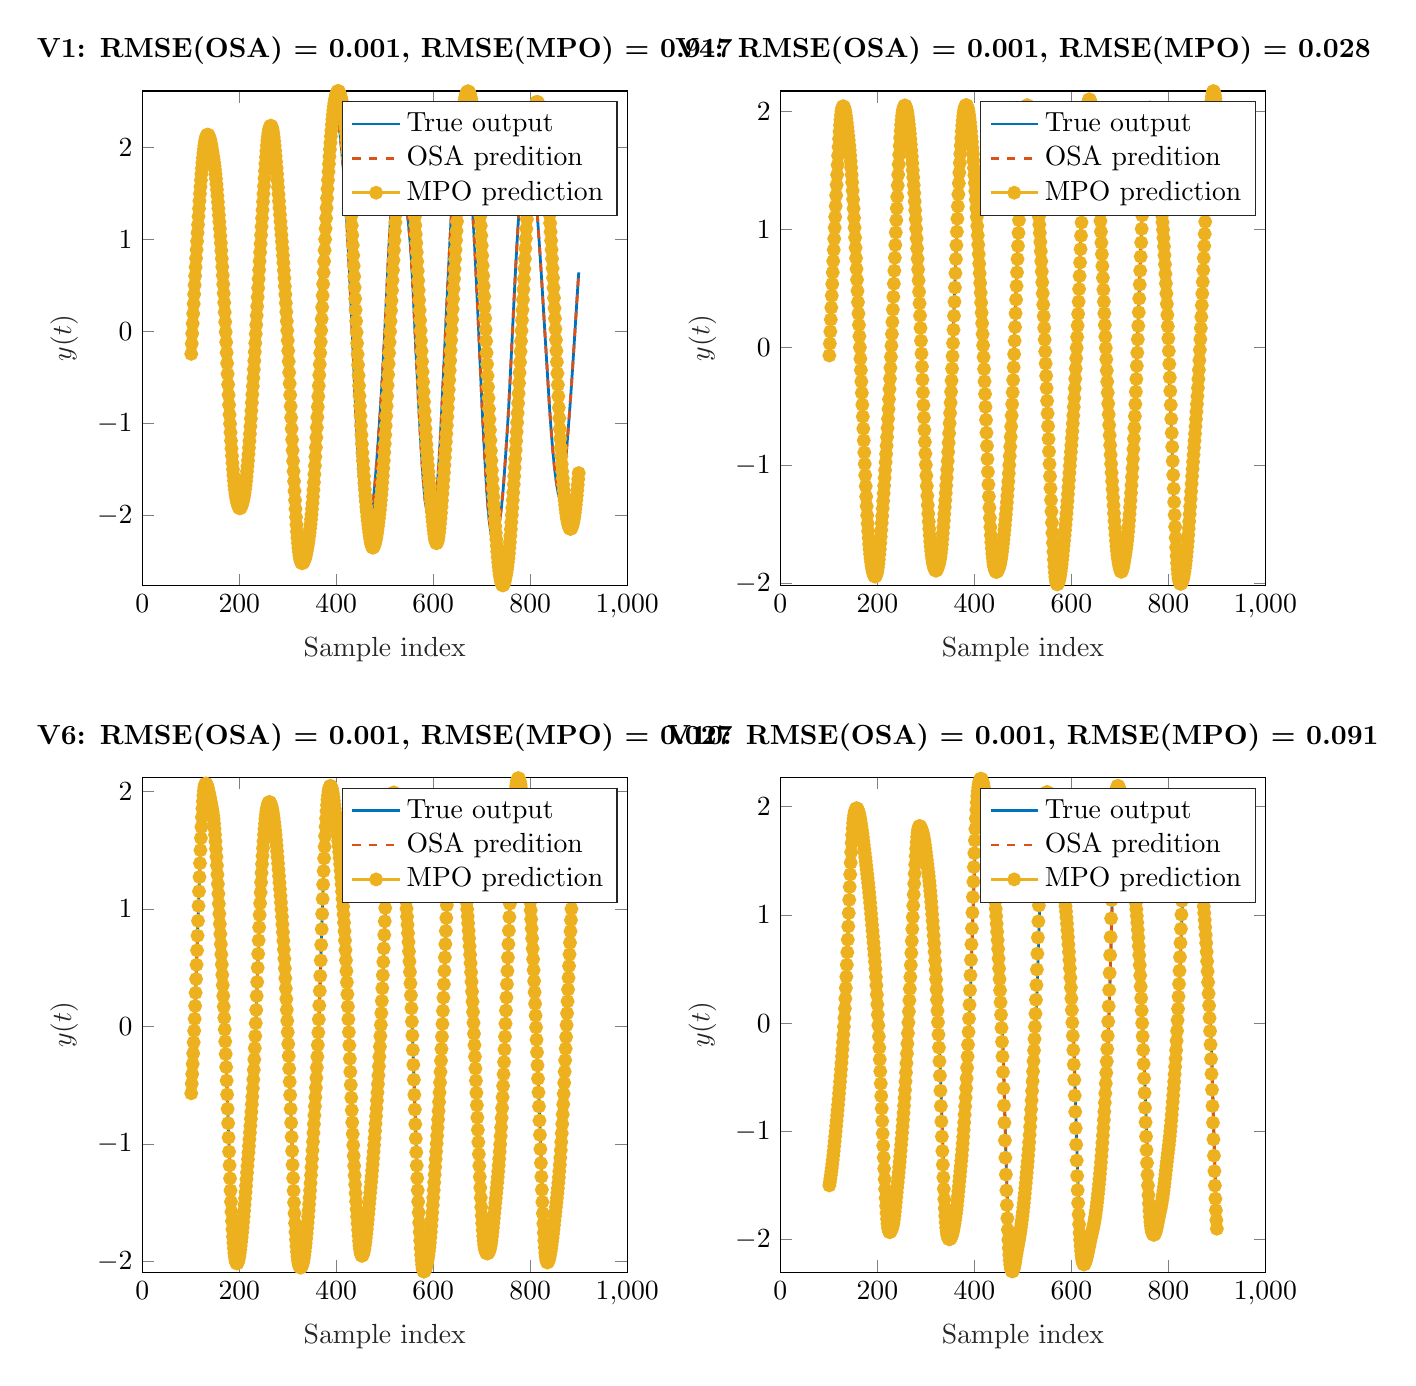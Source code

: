 % This file was created by matlab2tikz.
%
\definecolor{mycolor1}{rgb}{0.0,0.447,0.741}%
\definecolor{mycolor2}{rgb}{0.85,0.325,0.098}%
\definecolor{mycolor3}{rgb}{0.929,0.694,0.125}%
%
\begin{tikzpicture}

\begin{axis}[%
width=6.159cm,
height=6.279cm,
at={(0cm,8.721cm)},
scale only axis,
xmin=0,
xmax=1000,
xlabel style={font=\color{white!15!black}},
xlabel={Sample index},
ymin=-2.761,
ymax=2.613,
ylabel style={font=\color{white!15!black}},
ylabel={$y(t)$},
axis background/.style={fill=white},
title style={font=\bfseries},
title={V1: RMSE(OSA) = 0.001, RMSE(MPO) = 0.917},
legend style={legend cell align=left, align=left, draw=white!15!black}
]
\addplot [color=mycolor1, line width=1.0pt]
  table[row sep=crcr]{%
101	-0.245\\
103	-0.024\\
105	0.194\\
107	0.403\\
108	0.507\\
111	0.8\\
114	1.082\\
116	1.265\\
118	1.438\\
119	1.519\\
120	1.597\\
121	1.671\\
123	1.806\\
125	1.923\\
127	2.02\\
128	2.058\\
129	2.094\\
130	2.122\\
131	2.144\\
132	2.161\\
134	2.178\\
136	2.171\\
137	2.16\\
138	2.146\\
139	2.128\\
141	2.078\\
143	2.013\\
145	1.938\\
147	1.859\\
149	1.771\\
150	1.722\\
151	1.669\\
152	1.612\\
153	1.548\\
154	1.482\\
156	1.335\\
158	1.182\\
160	1.024\\
161	0.944\\
163	0.774\\
165	0.591\\
167	0.396\\
169	0.192\\
171	-0.021\\
173	-0.243\\
177	-0.701\\
178	-0.812\\
179	-0.919\\
180	-1.022\\
181	-1.119\\
182	-1.212\\
183	-1.299\\
184	-1.383\\
186	-1.532\\
188	-1.66\\
190	-1.763\\
192	-1.838\\
194	-1.891\\
196	-1.928\\
197	-1.942\\
198	-1.952\\
199	-1.959\\
200	-1.961\\
201	-1.961\\
202	-1.952\\
203	-1.941\\
204	-1.925\\
205	-1.905\\
206	-1.883\\
207	-1.857\\
209	-1.798\\
210	-1.763\\
211	-1.724\\
212	-1.681\\
213	-1.633\\
214	-1.582\\
215	-1.525\\
216	-1.465\\
217	-1.4\\
218	-1.332\\
219	-1.261\\
221	-1.107\\
223	-0.938\\
224	-0.85\\
226	-0.67\\
229	-0.391\\
231	-0.201\\
233	-0.007\\
239	0.592\\
241	0.784\\
243	0.972\\
245	1.155\\
246	1.245\\
248	1.42\\
249	1.505\\
251	1.671\\
253	1.826\\
254	1.896\\
255	1.963\\
256	2.025\\
257	2.077\\
258	2.125\\
259	2.161\\
260	2.193\\
261	2.213\\
262	2.23\\
263	2.236\\
264	2.24\\
266	2.225\\
268	2.18\\
269	2.143\\
270	2.104\\
271	2.055\\
272	2.002\\
273	1.943\\
274	1.879\\
276	1.739\\
278	1.587\\
280	1.424\\
284	1.09\\
287	0.847\\
289	0.686\\
291	0.519\\
292	0.432\\
293	0.342\\
294	0.251\\
296	0.061\\
298	-0.137\\
300	-0.348\\
302	-0.573\\
304	-0.808\\
306	-1.045\\
307	-1.161\\
309	-1.387\\
310	-1.495\\
311	-1.601\\
312	-1.702\\
314	-1.898\\
316	-2.067\\
317	-2.143\\
319	-2.276\\
320	-2.324\\
321	-2.37\\
322	-2.409\\
324	-2.46\\
326	-2.478\\
327	-2.478\\
328	-2.471\\
329	-2.462\\
331	-2.424\\
333	-2.372\\
335	-2.308\\
337	-2.233\\
339	-2.145\\
341	-2.045\\
343	-1.935\\
344	-1.877\\
346	-1.753\\
348	-1.616\\
349	-1.54\\
351	-1.384\\
353	-1.201\\
354	-1.106\\
356	-0.895\\
357	-0.784\\
359	-0.55\\
361	-0.308\\
371	0.909\\
372	1.029\\
374	1.257\\
376	1.47\\
378	1.666\\
380	1.843\\
381	1.921\\
382	1.997\\
384	2.124\\
386	2.227\\
388	2.308\\
390	2.373\\
391	2.399\\
392	2.421\\
393	2.438\\
394	2.448\\
395	2.454\\
396	2.453\\
397	2.447\\
398	2.438\\
399	2.425\\
400	2.408\\
401	2.39\\
402	2.366\\
403	2.339\\
404	2.308\\
405	2.271\\
406	2.228\\
407	2.183\\
408	2.133\\
410	2.027\\
412	1.916\\
413	1.858\\
414	1.797\\
415	1.732\\
416	1.664\\
417	1.591\\
418	1.514\\
419	1.432\\
420	1.348\\
422	1.168\\
424	0.977\\
426	0.773\\
428	0.555\\
430	0.328\\
433	-0.021\\
436	-0.374\\
439	-0.727\\
440	-0.843\\
442	-1.063\\
444	-1.264\\
445	-1.355\\
446	-1.443\\
447	-1.526\\
448	-1.605\\
449	-1.678\\
450	-1.748\\
451	-1.811\\
452	-1.871\\
453	-1.922\\
454	-1.971\\
456	-2.046\\
458	-2.095\\
459	-2.112\\
460	-2.123\\
461	-2.132\\
463	-2.134\\
465	-2.121\\
466	-2.111\\
468	-2.085\\
469	-2.07\\
470	-2.052\\
471	-2.032\\
472	-2.007\\
473	-1.976\\
474	-1.942\\
475	-1.902\\
476	-1.856\\
477	-1.807\\
479	-1.696\\
480	-1.636\\
482	-1.509\\
484	-1.371\\
486	-1.226\\
488	-1.076\\
490	-0.922\\
491	-0.844\\
492	-0.763\\
493	-0.679\\
494	-0.593\\
496	-0.41\\
498	-0.212\\
500	-0.006\\
502	0.206\\
505	0.531\\
507	0.748\\
508	0.853\\
509	0.957\\
510	1.053\\
511	1.148\\
512	1.234\\
513	1.317\\
514	1.395\\
515	1.469\\
516	1.54\\
517	1.607\\
518	1.67\\
519	1.728\\
520	1.782\\
521	1.828\\
522	1.87\\
523	1.899\\
524	1.926\\
525	1.941\\
526	1.952\\
527	1.956\\
528	1.955\\
529	1.949\\
530	1.935\\
531	1.918\\
532	1.894\\
533	1.865\\
534	1.832\\
536	1.753\\
539	1.624\\
543	1.449\\
545	1.358\\
547	1.262\\
549	1.162\\
551	1.052\\
553	0.923\\
555	0.768\\
556	0.676\\
557	0.581\\
558	0.479\\
559	0.374\\
561	0.155\\
563	-0.065\\
565	-0.282\\
567	-0.493\\
569	-0.7\\
571	-0.9\\
573	-1.092\\
575	-1.272\\
576	-1.357\\
577	-1.44\\
578	-1.517\\
579	-1.592\\
581	-1.723\\
583	-1.825\\
585	-1.898\\
586	-1.923\\
587	-1.945\\
588	-1.961\\
589	-1.973\\
590	-1.982\\
592	-1.992\\
594	-1.992\\
596	-1.984\\
598	-1.969\\
599	-1.96\\
601	-1.935\\
602	-1.918\\
603	-1.896\\
604	-1.871\\
605	-1.836\\
606	-1.797\\
607	-1.748\\
608	-1.691\\
609	-1.628\\
610	-1.556\\
611	-1.48\\
613	-1.307\\
615	-1.115\\
617	-0.909\\
619	-0.693\\
628	0.296\\
631	0.62\\
633	0.832\\
635	1.039\\
637	1.234\\
638	1.331\\
640	1.503\\
641	1.588\\
643	1.73\\
644	1.796\\
646	1.909\\
648	2.003\\
649	2.047\\
651	2.13\\
653	2.204\\
655	2.269\\
657	2.32\\
659	2.352\\
661	2.359\\
662	2.347\\
663	2.333\\
664	2.307\\
665	2.278\\
666	2.241\\
667	2.199\\
668	2.154\\
670	2.055\\
671	2.002\\
672	1.947\\
673	1.889\\
674	1.827\\
675	1.763\\
677	1.624\\
679	1.474\\
680	1.395\\
682	1.231\\
684	1.054\\
686	0.858\\
688	0.646\\
690	0.422\\
692	0.194\\
694	-0.038\\
699	-0.626\\
700	-0.74\\
701	-0.849\\
702	-0.955\\
704	-1.157\\
706	-1.348\\
708	-1.532\\
709	-1.621\\
710	-1.704\\
711	-1.784\\
712	-1.854\\
713	-1.922\\
715	-2.032\\
716	-2.077\\
717	-2.12\\
718	-2.158\\
719	-2.19\\
720	-2.221\\
721	-2.242\\
722	-2.26\\
723	-2.271\\
724	-2.275\\
725	-2.275\\
726	-2.269\\
728	-2.25\\
730	-2.226\\
731	-2.212\\
732	-2.195\\
733	-2.177\\
735	-2.128\\
736	-2.095\\
737	-2.061\\
738	-2.024\\
740	-1.939\\
741	-1.893\\
742	-1.842\\
743	-1.788\\
744	-1.727\\
745	-1.662\\
746	-1.593\\
748	-1.444\\
750	-1.289\\
751	-1.211\\
753	-1.048\\
754	-0.963\\
755	-0.874\\
756	-0.78\\
757	-0.681\\
758	-0.58\\
760	-0.367\\
765	0.175\\
767	0.388\\
769	0.597\\
771	0.795\\
773	0.982\\
775	1.158\\
777	1.322\\
779	1.473\\
781	1.603\\
783	1.71\\
785	1.794\\
787	1.86\\
789	1.91\\
791	1.943\\
793	1.959\\
794	1.961\\
795	1.959\\
796	1.954\\
797	1.946\\
799	1.923\\
800	1.906\\
801	1.887\\
802	1.865\\
803	1.837\\
804	1.807\\
805	1.773\\
807	1.696\\
808	1.651\\
809	1.604\\
810	1.553\\
811	1.498\\
812	1.439\\
814	1.306\\
816	1.161\\
818	1.008\\
820	0.852\\
822	0.691\\
824	0.524\\
831	-0.081\\
834	-0.335\\
838	-0.68\\
840	-0.845\\
842	-0.996\\
843	-1.067\\
845	-1.2\\
847	-1.321\\
848	-1.376\\
849	-1.429\\
850	-1.477\\
851	-1.523\\
852	-1.565\\
854	-1.642\\
856	-1.712\\
858	-1.769\\
859	-1.788\\
860	-1.805\\
861	-1.809\\
862	-1.811\\
863	-1.799\\
864	-1.785\\
866	-1.729\\
867	-1.692\\
868	-1.652\\
869	-1.607\\
870	-1.56\\
871	-1.51\\
873	-1.401\\
875	-1.281\\
877	-1.154\\
879	-1.021\\
881	-0.883\\
883	-0.738\\
885	-0.586\\
887	-0.428\\
889	-0.267\\
891	-0.102\\
895	0.231\\
898	0.479\\
900	0.641\\
};
\addlegendentry{True output}

\addplot [color=mycolor2, dashed, line width=1.0pt]
  table[row sep=crcr]{%
101	-0.243\\
102	-0.135\\
104	0.087\\
107	0.405\\
110	0.704\\
112	0.893\\
113	0.989\\
116	1.263\\
118	1.439\\
120	1.597\\
121	1.669\\
122	1.739\\
123	1.805\\
125	1.924\\
127	2.021\\
128	2.059\\
129	2.095\\
130	2.122\\
131	2.145\\
132	2.161\\
133	2.171\\
134	2.177\\
136	2.175\\
138	2.148\\
139	2.129\\
141	2.079\\
142	2.046\\
143	2.015\\
146	1.9\\
148	1.817\\
149	1.772\\
150	1.722\\
151	1.671\\
152	1.612\\
153	1.548\\
154	1.481\\
156	1.336\\
160	1.024\\
161	0.943\\
163	0.774\\
165	0.591\\
167	0.396\\
169	0.192\\
171	-0.021\\
173	-0.243\\
177	-0.701\\
178	-0.812\\
179	-0.919\\
180	-1.022\\
181	-1.119\\
182	-1.211\\
183	-1.298\\
184	-1.381\\
185	-1.458\\
186	-1.532\\
187	-1.597\\
188	-1.659\\
189	-1.712\\
190	-1.762\\
192	-1.838\\
194	-1.891\\
196	-1.929\\
197	-1.943\\
198	-1.953\\
199	-1.96\\
200	-1.962\\
201	-1.961\\
203	-1.943\\
205	-1.906\\
206	-1.884\\
208	-1.83\\
209	-1.798\\
210	-1.763\\
211	-1.726\\
212	-1.681\\
213	-1.633\\
214	-1.582\\
216	-1.465\\
217	-1.4\\
218	-1.332\\
219	-1.26\\
220	-1.184\\
221	-1.106\\
223	-0.938\\
225	-0.759\\
226	-0.67\\
229	-0.391\\
231	-0.201\\
233	-0.006\\
239	0.591\\
241	0.785\\
244	1.064\\
246	1.245\\
248	1.42\\
250	1.588\\
251	1.67\\
253	1.827\\
254	1.897\\
255	1.964\\
256	2.023\\
257	2.077\\
258	2.126\\
259	2.162\\
260	2.193\\
261	2.214\\
262	2.231\\
263	2.238\\
264	2.241\\
265	2.235\\
266	2.225\\
267	2.205\\
268	2.183\\
270	2.105\\
271	2.056\\
272	2.003\\
273	1.943\\
275	1.812\\
276	1.74\\
278	1.587\\
280	1.424\\
283	1.172\\
284	1.089\\
288	0.767\\
290	0.603\\
291	0.519\\
293	0.342\\
295	0.157\\
296	0.061\\
297	-0.037\\
298	-0.138\\
300	-0.347\\
302	-0.573\\
307	-1.161\\
309	-1.387\\
310	-1.495\\
311	-1.601\\
312	-1.703\\
313	-1.802\\
314	-1.894\\
315	-1.984\\
316	-2.072\\
318	-2.211\\
319	-2.274\\
320	-2.324\\
321	-2.377\\
323	-2.435\\
324	-2.464\\
326	-2.483\\
328	-2.473\\
329	-2.463\\
331	-2.428\\
333	-2.375\\
334	-2.345\\
335	-2.311\\
337	-2.235\\
339	-2.147\\
341	-2.047\\
343	-1.936\\
344	-1.878\\
346	-1.754\\
348	-1.618\\
350	-1.465\\
351	-1.38\\
353	-1.207\\
354	-1.102\\
356	-0.898\\
357	-0.78\\
359	-0.551\\
360	-0.428\\
362	-0.188\\
364	0.056\\
371	0.909\\
372	1.028\\
374	1.256\\
376	1.47\\
378	1.666\\
379	1.756\\
380	1.843\\
381	1.922\\
382	1.997\\
383	2.063\\
384	2.125\\
386	2.228\\
388	2.31\\
389	2.344\\
390	2.375\\
391	2.401\\
392	2.423\\
393	2.44\\
394	2.451\\
395	2.457\\
397	2.451\\
398	2.441\\
400	2.412\\
401	2.392\\
402	2.369\\
403	2.343\\
404	2.31\\
405	2.273\\
406	2.232\\
407	2.185\\
409	2.083\\
410	2.03\\
412	1.917\\
413	1.859\\
414	1.798\\
415	1.734\\
416	1.665\\
417	1.591\\
418	1.514\\
419	1.432\\
420	1.348\\
422	1.168\\
424	0.976\\
426	0.772\\
428	0.554\\
431	0.212\\
435	-0.256\\
439	-0.727\\
440	-0.842\\
441	-0.953\\
442	-1.062\\
443	-1.164\\
444	-1.264\\
446	-1.443\\
447	-1.525\\
448	-1.603\\
449	-1.677\\
450	-1.748\\
451	-1.812\\
452	-1.871\\
453	-1.923\\
454	-1.971\\
455	-2.01\\
456	-2.046\\
458	-2.097\\
459	-2.112\\
460	-2.124\\
461	-2.132\\
463	-2.135\\
466	-2.113\\
468	-2.087\\
470	-2.054\\
471	-2.033\\
472	-2.008\\
473	-1.978\\
474	-1.943\\
475	-1.902\\
476	-1.857\\
477	-1.807\\
479	-1.697\\
481	-1.573\\
482	-1.509\\
484	-1.372\\
487	-1.151\\
489	-0.999\\
491	-0.843\\
493	-0.679\\
494	-0.592\\
496	-0.408\\
498	-0.212\\
501	0.1\\
503	0.314\\
507	0.747\\
508	0.853\\
509	0.956\\
510	1.053\\
511	1.147\\
513	1.318\\
515	1.468\\
516	1.539\\
517	1.606\\
518	1.67\\
519	1.728\\
520	1.782\\
521	1.828\\
522	1.869\\
523	1.899\\
524	1.926\\
526	1.953\\
527	1.956\\
528	1.955\\
529	1.948\\
530	1.936\\
531	1.92\\
532	1.894\\
533	1.866\\
534	1.831\\
536	1.754\\
539	1.625\\
543	1.45\\
545	1.358\\
547	1.262\\
549	1.161\\
550	1.107\\
551	1.051\\
552	0.989\\
553	0.922\\
554	0.846\\
555	0.767\\
557	0.583\\
559	0.372\\
561	0.154\\
564	-0.175\\
567	-0.493\\
569	-0.7\\
571	-0.9\\
573	-1.091\\
575	-1.272\\
576	-1.357\\
577	-1.439\\
578	-1.517\\
579	-1.591\\
580	-1.658\\
581	-1.722\\
583	-1.825\\
585	-1.898\\
587	-1.945\\
588	-1.961\\
589	-1.973\\
590	-1.983\\
592	-1.993\\
594	-1.993\\
596	-1.986\\
598	-1.97\\
599	-1.961\\
600	-1.949\\
601	-1.936\\
602	-1.918\\
603	-1.897\\
604	-1.871\\
605	-1.837\\
606	-1.799\\
607	-1.747\\
608	-1.692\\
609	-1.628\\
610	-1.555\\
611	-1.479\\
612	-1.394\\
613	-1.307\\
615	-1.116\\
617	-0.908\\
620	-0.582\\
625	-0.031\\
629	0.405\\
631	0.62\\
633	0.831\\
635	1.036\\
637	1.236\\
638	1.328\\
640	1.508\\
643	1.734\\
644	1.791\\
646	1.911\\
647	1.956\\
648	2.005\\
651	2.131\\
653	2.205\\
655	2.27\\
656	2.298\\
657	2.322\\
658	2.34\\
659	2.354\\
660	2.359\\
661	2.36\\
663	2.337\\
664	2.309\\
665	2.28\\
666	2.242\\
667	2.201\\
668	2.156\\
669	2.108\\
670	2.057\\
672	1.949\\
673	1.89\\
674	1.829\\
675	1.763\\
676	1.695\\
677	1.624\\
679	1.475\\
681	1.314\\
682	1.231\\
683	1.144\\
684	1.053\\
686	0.859\\
687	0.751\\
688	0.645\\
691	0.308\\
694	-0.039\\
696	-0.273\\
698	-0.51\\
699	-0.626\\
700	-0.739\\
701	-0.849\\
702	-0.955\\
704	-1.156\\
706	-1.348\\
707	-1.441\\
708	-1.532\\
709	-1.62\\
710	-1.704\\
711	-1.783\\
712	-1.854\\
713	-1.922\\
715	-2.034\\
717	-2.12\\
718	-2.158\\
719	-2.191\\
720	-2.221\\
721	-2.244\\
722	-2.263\\
723	-2.272\\
724	-2.277\\
725	-2.277\\
727	-2.264\\
730	-2.228\\
731	-2.214\\
732	-2.198\\
733	-2.179\\
734	-2.155\\
735	-2.129\\
737	-2.064\\
739	-1.984\\
740	-1.941\\
741	-1.894\\
742	-1.843\\
743	-1.788\\
744	-1.727\\
745	-1.664\\
746	-1.592\\
748	-1.445\\
750	-1.288\\
752	-1.131\\
753	-1.048\\
754	-0.963\\
755	-0.874\\
756	-0.78\\
757	-0.681\\
758	-0.579\\
760	-0.366\\
765	0.175\\
767	0.388\\
769	0.596\\
771	0.795\\
773	0.982\\
775	1.157\\
777	1.321\\
778	1.398\\
779	1.471\\
780	1.538\\
781	1.603\\
783	1.71\\
785	1.794\\
787	1.859\\
788	1.886\\
789	1.91\\
790	1.928\\
791	1.943\\
792	1.952\\
793	1.959\\
795	1.96\\
796	1.955\\
798	1.937\\
799	1.923\\
801	1.889\\
802	1.865\\
803	1.838\\
804	1.809\\
806	1.736\\
807	1.696\\
809	1.605\\
810	1.553\\
811	1.498\\
812	1.439\\
814	1.308\\
815	1.232\\
816	1.16\\
818	1.008\\
819	0.931\\
821	0.771\\
823	0.607\\
824	0.523\\
830	0.004\\
834	-0.335\\
838	-0.68\\
839	-0.763\\
840	-0.844\\
842	-0.996\\
844	-1.134\\
845	-1.199\\
847	-1.321\\
848	-1.376\\
849	-1.428\\
850	-1.477\\
851	-1.522\\
852	-1.564\\
853	-1.604\\
854	-1.642\\
855	-1.678\\
856	-1.711\\
857	-1.741\\
858	-1.769\\
859	-1.789\\
860	-1.804\\
861	-1.809\\
862	-1.811\\
864	-1.785\\
866	-1.73\\
868	-1.652\\
869	-1.608\\
870	-1.56\\
871	-1.51\\
873	-1.401\\
875	-1.281\\
877	-1.153\\
878	-1.088\\
880	-0.952\\
881	-0.882\\
883	-0.737\\
885	-0.586\\
888	-0.348\\
891	-0.102\\
894	0.148\\
897	0.397\\
899	0.561\\
900	0.64\\
};
\addlegendentry{OSA predition}

\addplot [color=mycolor3, line width=1.0pt, draw=none, mark=*, mark options={solid, mycolor3}]
  table[row sep=crcr]{%
101	-0.245\\
102	-0.134\\
103	-0.024\\
104	0.085\\
105	0.193\\
106	0.299\\
107	0.403\\
108	0.503\\
109	0.603\\
110	0.698\\
111	0.794\\
112	0.887\\
113	0.979\\
114	1.071\\
115	1.16\\
116	1.249\\
117	1.335\\
118	1.418\\
119	1.497\\
120	1.572\\
121	1.643\\
122	1.71\\
123	1.772\\
124	1.831\\
125	1.885\\
126	1.934\\
127	1.979\\
128	2.019\\
129	2.052\\
130	2.081\\
131	2.103\\
132	2.119\\
133	2.13\\
134	2.136\\
135	2.138\\
136	2.135\\
137	2.128\\
138	2.116\\
139	2.101\\
140	2.081\\
141	2.058\\
142	2.032\\
143	2.003\\
144	1.972\\
145	1.94\\
146	1.906\\
147	1.872\\
148	1.836\\
149	1.797\\
150	1.756\\
151	1.708\\
152	1.658\\
153	1.6\\
154	1.54\\
155	1.474\\
156	1.406\\
157	1.335\\
158	1.264\\
159	1.19\\
160	1.116\\
161	1.038\\
162	0.96\\
163	0.877\\
164	0.791\\
165	0.701\\
166	0.608\\
167	0.512\\
168	0.413\\
169	0.312\\
170	0.208\\
171	0.102\\
172	-0.007\\
173	-0.118\\
174	-0.232\\
175	-0.347\\
176	-0.463\\
177	-0.578\\
178	-0.691\\
179	-0.799\\
180	-0.905\\
181	-1.004\\
182	-1.099\\
183	-1.189\\
184	-1.274\\
185	-1.354\\
186	-1.43\\
187	-1.501\\
188	-1.565\\
189	-1.624\\
190	-1.675\\
191	-1.72\\
192	-1.758\\
193	-1.791\\
194	-1.82\\
195	-1.844\\
196	-1.866\\
197	-1.884\\
198	-1.9\\
199	-1.912\\
200	-1.92\\
201	-1.923\\
202	-1.922\\
203	-1.916\\
204	-1.906\\
205	-1.893\\
206	-1.876\\
207	-1.858\\
208	-1.835\\
209	-1.811\\
210	-1.782\\
211	-1.751\\
212	-1.714\\
213	-1.673\\
214	-1.628\\
215	-1.577\\
216	-1.523\\
217	-1.465\\
218	-1.403\\
219	-1.336\\
220	-1.266\\
221	-1.192\\
222	-1.114\\
223	-1.033\\
224	-0.949\\
225	-0.863\\
226	-0.775\\
227	-0.686\\
228	-0.596\\
229	-0.506\\
230	-0.413\\
231	-0.32\\
232	-0.224\\
233	-0.128\\
234	-0.028\\
235	0.071\\
236	0.172\\
237	0.272\\
238	0.372\\
239	0.471\\
240	0.569\\
241	0.667\\
242	0.763\\
243	0.858\\
244	0.952\\
245	1.046\\
246	1.138\\
247	1.23\\
248	1.319\\
249	1.408\\
250	1.495\\
251	1.58\\
252	1.664\\
253	1.744\\
254	1.822\\
255	1.893\\
256	1.961\\
257	2.02\\
258	2.073\\
259	2.117\\
260	2.154\\
261	2.183\\
262	2.206\\
263	2.221\\
264	2.231\\
265	2.235\\
266	2.232\\
267	2.223\\
268	2.206\\
269	2.182\\
270	2.15\\
271	2.111\\
272	2.067\\
273	2.017\\
274	1.962\\
275	1.904\\
276	1.842\\
277	1.777\\
278	1.709\\
279	1.638\\
280	1.565\\
281	1.491\\
282	1.416\\
283	1.341\\
284	1.267\\
285	1.193\\
286	1.12\\
287	1.048\\
288	0.975\\
289	0.901\\
290	0.824\\
291	0.746\\
292	0.663\\
293	0.579\\
294	0.49\\
295	0.401\\
296	0.307\\
297	0.211\\
298	0.111\\
299	0.009\\
300	-0.099\\
301	-0.211\\
302	-0.327\\
303	-0.447\\
304	-0.568\\
305	-0.692\\
306	-0.815\\
307	-0.938\\
308	-1.058\\
309	-1.178\\
310	-1.294\\
311	-1.409\\
312	-1.521\\
313	-1.63\\
314	-1.735\\
315	-1.836\\
316	-1.931\\
317	-2.02\\
318	-2.102\\
319	-2.177\\
320	-2.243\\
321	-2.302\\
322	-2.353\\
323	-2.397\\
324	-2.434\\
325	-2.463\\
326	-2.486\\
327	-2.503\\
328	-2.513\\
329	-2.519\\
330	-2.52\\
331	-2.517\\
332	-2.512\\
333	-2.502\\
334	-2.491\\
335	-2.477\\
336	-2.461\\
337	-2.441\\
338	-2.419\\
339	-2.393\\
340	-2.365\\
341	-2.334\\
342	-2.301\\
343	-2.265\\
344	-2.227\\
345	-2.186\\
346	-2.142\\
347	-2.095\\
348	-2.044\\
349	-1.99\\
350	-1.931\\
351	-1.867\\
352	-1.797\\
353	-1.722\\
354	-1.641\\
355	-1.554\\
356	-1.461\\
357	-1.363\\
358	-1.261\\
359	-1.154\\
360	-1.045\\
361	-0.933\\
362	-0.821\\
363	-0.707\\
364	-0.592\\
365	-0.475\\
366	-0.358\\
367	-0.236\\
368	-0.115\\
369	0.01\\
370	0.135\\
371	0.262\\
372	0.388\\
373	0.514\\
374	0.639\\
375	0.761\\
376	0.882\\
377	1.0\\
378	1.117\\
379	1.23\\
380	1.341\\
381	1.447\\
382	1.548\\
383	1.644\\
384	1.735\\
385	1.82\\
386	1.901\\
387	1.977\\
388	2.05\\
389	2.119\\
390	2.184\\
391	2.247\\
392	2.303\\
393	2.356\\
394	2.402\\
395	2.443\\
396	2.478\\
397	2.509\\
398	2.534\\
399	2.557\\
400	2.576\\
401	2.591\\
402	2.603\\
403	2.61\\
404	2.613\\
405	2.61\\
406	2.602\\
407	2.589\\
408	2.572\\
409	2.553\\
410	2.532\\
411	2.509\\
412	2.484\\
413	2.457\\
414	2.426\\
415	2.393\\
416	2.354\\
417	2.31\\
418	2.262\\
419	2.209\\
420	2.151\\
421	2.089\\
422	2.024\\
423	1.955\\
424	1.882\\
425	1.806\\
426	1.723\\
427	1.638\\
428	1.547\\
429	1.452\\
430	1.355\\
431	1.254\\
432	1.151\\
433	1.045\\
434	0.937\\
435	0.826\\
436	0.712\\
437	0.596\\
438	0.477\\
439	0.355\\
440	0.233\\
441	0.111\\
442	-0.011\\
443	-0.13\\
444	-0.249\\
445	-0.364\\
446	-0.479\\
447	-0.59\\
448	-0.702\\
449	-0.81\\
450	-0.919\\
451	-1.024\\
452	-1.126\\
453	-1.225\\
454	-1.319\\
455	-1.409\\
456	-1.494\\
457	-1.574\\
458	-1.65\\
459	-1.721\\
460	-1.788\\
461	-1.85\\
462	-1.908\\
463	-1.962\\
464	-2.012\\
465	-2.059\\
466	-2.104\\
467	-2.146\\
468	-2.185\\
469	-2.223\\
470	-2.256\\
471	-2.287\\
472	-2.311\\
473	-2.331\\
474	-2.343\\
475	-2.35\\
476	-2.35\\
477	-2.344\\
478	-2.334\\
479	-2.319\\
480	-2.301\\
481	-2.278\\
482	-2.253\\
483	-2.223\\
484	-2.191\\
485	-2.155\\
486	-2.116\\
487	-2.075\\
488	-2.032\\
489	-1.986\\
490	-1.939\\
491	-1.888\\
492	-1.834\\
493	-1.776\\
494	-1.712\\
495	-1.643\\
496	-1.569\\
497	-1.489\\
498	-1.405\\
499	-1.315\\
500	-1.222\\
501	-1.125\\
502	-1.025\\
503	-0.921\\
504	-0.813\\
505	-0.702\\
506	-0.587\\
507	-0.471\\
508	-0.353\\
509	-0.235\\
510	-0.118\\
511	-0.002\\
512	0.111\\
513	0.225\\
514	0.334\\
515	0.446\\
516	0.555\\
517	0.666\\
518	0.774\\
519	0.883\\
520	0.987\\
521	1.088\\
522	1.183\\
523	1.273\\
524	1.357\\
525	1.434\\
526	1.506\\
527	1.572\\
528	1.633\\
529	1.688\\
530	1.738\\
531	1.781\\
532	1.82\\
533	1.851\\
534	1.878\\
535	1.9\\
536	1.918\\
537	1.933\\
538	1.947\\
539	1.959\\
540	1.971\\
541	1.981\\
542	1.99\\
543	1.996\\
544	2.001\\
545	2.002\\
546	2.002\\
547	1.998\\
548	1.993\\
549	1.983\\
550	1.97\\
551	1.95\\
552	1.926\\
553	1.893\\
554	1.851\\
555	1.801\\
556	1.741\\
557	1.674\\
558	1.597\\
559	1.516\\
560	1.428\\
561	1.339\\
562	1.245\\
563	1.153\\
564	1.055\\
565	0.96\\
566	0.86\\
567	0.76\\
568	0.657\\
569	0.553\\
570	0.447\\
571	0.34\\
572	0.23\\
573	0.121\\
574	0.009\\
575	-0.102\\
576	-0.215\\
577	-0.327\\
578	-0.439\\
579	-0.55\\
580	-0.659\\
581	-0.765\\
582	-0.868\\
583	-0.965\\
584	-1.058\\
585	-1.146\\
586	-1.229\\
587	-1.309\\
588	-1.383\\
589	-1.457\\
590	-1.527\\
591	-1.596\\
592	-1.661\\
593	-1.726\\
594	-1.788\\
595	-1.848\\
596	-1.906\\
597	-1.962\\
598	-2.015\\
599	-2.067\\
600	-2.116\\
601	-2.161\\
602	-2.202\\
603	-2.237\\
604	-2.267\\
605	-2.287\\
606	-2.3\\
607	-2.303\\
608	-2.297\\
609	-2.281\\
610	-2.257\\
611	-2.225\\
612	-2.186\\
613	-2.141\\
614	-2.09\\
615	-2.033\\
616	-1.972\\
617	-1.907\\
618	-1.838\\
619	-1.765\\
620	-1.69\\
621	-1.613\\
622	-1.534\\
623	-1.454\\
624	-1.371\\
625	-1.287\\
626	-1.201\\
627	-1.113\\
628	-1.022\\
629	-0.928\\
630	-0.832\\
631	-0.733\\
632	-0.633\\
633	-0.529\\
634	-0.424\\
635	-0.317\\
636	-0.207\\
637	-0.096\\
638	0.016\\
639	0.128\\
640	0.241\\
641	0.353\\
642	0.463\\
643	0.572\\
644	0.678\\
645	0.784\\
646	0.887\\
647	0.99\\
648	1.092\\
649	1.195\\
650	1.298\\
651	1.402\\
652	1.506\\
653	1.609\\
654	1.712\\
655	1.812\\
656	1.911\\
657	2.005\\
658	2.095\\
659	2.179\\
660	2.257\\
661	2.326\\
662	2.387\\
663	2.439\\
664	2.482\\
665	2.517\\
666	2.544\\
667	2.566\\
668	2.582\\
669	2.595\\
670	2.602\\
671	2.608\\
672	2.609\\
673	2.606\\
674	2.599\\
675	2.587\\
676	2.571\\
677	2.55\\
678	2.525\\
679	2.497\\
680	2.466\\
681	2.431\\
682	2.392\\
683	2.349\\
684	2.3\\
685	2.246\\
686	2.186\\
687	2.119\\
688	2.049\\
689	1.973\\
690	1.895\\
691	1.812\\
692	1.728\\
693	1.64\\
694	1.549\\
695	1.454\\
696	1.355\\
697	1.253\\
698	1.148\\
699	1.041\\
700	0.933\\
701	0.824\\
702	0.715\\
703	0.604\\
704	0.493\\
705	0.379\\
706	0.262\\
707	0.143\\
708	0.019\\
709	-0.106\\
710	-0.233\\
711	-0.358\\
712	-0.483\\
713	-0.605\\
714	-0.724\\
715	-0.843\\
716	-0.957\\
717	-1.072\\
718	-1.184\\
719	-1.297\\
720	-1.404\\
721	-1.512\\
722	-1.612\\
723	-1.709\\
724	-1.799\\
725	-1.885\\
726	-1.965\\
727	-2.043\\
728	-2.118\\
729	-2.191\\
730	-2.261\\
731	-2.33\\
732	-2.394\\
733	-2.455\\
734	-2.509\\
735	-2.56\\
736	-2.602\\
737	-2.641\\
738	-2.672\\
739	-2.701\\
740	-2.724\\
741	-2.743\\
742	-2.754\\
743	-2.761\\
744	-2.76\\
745	-2.754\\
746	-2.74\\
747	-2.723\\
748	-2.7\\
749	-2.675\\
750	-2.648\\
751	-2.618\\
752	-2.587\\
753	-2.55\\
754	-2.511\\
755	-2.465\\
756	-2.414\\
757	-2.355\\
758	-2.292\\
759	-2.223\\
760	-2.151\\
761	-2.075\\
762	-1.997\\
763	-1.918\\
764	-1.835\\
765	-1.751\\
766	-1.663\\
767	-1.574\\
768	-1.481\\
769	-1.387\\
770	-1.29\\
771	-1.192\\
772	-1.093\\
773	-0.991\\
774	-0.888\\
775	-0.782\\
776	-0.674\\
777	-0.562\\
778	-0.45\\
779	-0.335\\
780	-0.22\\
781	-0.106\\
782	0.008\\
783	0.121\\
784	0.233\\
785	0.345\\
786	0.456\\
787	0.568\\
788	0.679\\
789	0.79\\
790	0.901\\
791	1.009\\
792	1.116\\
793	1.22\\
794	1.322\\
795	1.421\\
796	1.518\\
797	1.613\\
798	1.704\\
799	1.793\\
800	1.878\\
801	1.959\\
802	2.035\\
803	2.105\\
804	2.17\\
805	2.229\\
806	2.283\\
807	2.331\\
808	2.373\\
809	2.41\\
810	2.441\\
811	2.464\\
812	2.481\\
813	2.491\\
814	2.495\\
815	2.492\\
816	2.486\\
817	2.474\\
818	2.46\\
819	2.442\\
820	2.422\\
821	2.398\\
822	2.369\\
823	2.337\\
824	2.301\\
825	2.26\\
826	2.216\\
827	2.168\\
828	2.119\\
829	2.066\\
830	2.013\\
831	1.955\\
832	1.896\\
833	1.831\\
834	1.763\\
835	1.69\\
836	1.612\\
837	1.53\\
838	1.445\\
839	1.357\\
840	1.267\\
841	1.175\\
842	1.082\\
843	0.987\\
844	0.888\\
845	0.789\\
846	0.685\\
847	0.581\\
848	0.473\\
849	0.364\\
850	0.252\\
851	0.14\\
852	0.025\\
853	-0.092\\
854	-0.211\\
855	-0.333\\
856	-0.457\\
857	-0.582\\
858	-0.706\\
859	-0.829\\
860	-0.946\\
861	-1.06\\
862	-1.167\\
863	-1.266\\
864	-1.359\\
865	-1.443\\
866	-1.523\\
867	-1.596\\
868	-1.665\\
869	-1.727\\
870	-1.786\\
871	-1.84\\
872	-1.889\\
873	-1.934\\
874	-1.974\\
875	-2.01\\
876	-2.041\\
877	-2.069\\
878	-2.092\\
879	-2.112\\
880	-2.127\\
881	-2.139\\
882	-2.145\\
883	-2.147\\
884	-2.145\\
885	-2.138\\
886	-2.126\\
887	-2.11\\
888	-2.09\\
889	-2.065\\
890	-2.037\\
891	-2.005\\
892	-1.968\\
893	-1.928\\
894	-1.884\\
895	-1.835\\
896	-1.783\\
897	-1.728\\
898	-1.668\\
899	-1.606\\
900	-1.54\\
};
\addlegendentry{MPO prediction}

\end{axis}

\begin{axis}[%
width=6.159cm,
height=6.279cm,
at={(8.104cm,8.721cm)},
scale only axis,
xmin=0,
xmax=1000,
xlabel style={font=\color{white!15!black}},
xlabel={Sample index},
ymin=-2.016,
ymax=2.172,
ylabel style={font=\color{white!15!black}},
ylabel={$y(t)$},
axis background/.style={fill=white},
title style={font=\bfseries},
title={V4: RMSE(OSA) = 0.001, RMSE(MPO) = 0.028},
legend style={legend cell align=left, align=left, draw=white!15!black}
]
\addplot [color=mycolor1, line width=1.0pt]
  table[row sep=crcr]{%
101	-0.069\\
104	0.236\\
106	0.438\\
107	0.538\\
109	0.732\\
111	0.921\\
113	1.107\\
115	1.289\\
117	1.464\\
119	1.624\\
120	1.699\\
122	1.827\\
123	1.881\\
125	1.968\\
126	1.995\\
128	2.037\\
130	2.044\\
131	2.037\\
132	2.027\\
133	2.011\\
134	1.989\\
135	1.965\\
137	1.903\\
139	1.829\\
141	1.751\\
143	1.668\\
144	1.622\\
145	1.573\\
146	1.518\\
147	1.458\\
148	1.395\\
149	1.323\\
150	1.249\\
151	1.171\\
153	1.009\\
155	0.839\\
156	0.75\\
157	0.659\\
159	0.472\\
167	-0.296\\
168	-0.394\\
170	-0.594\\
172	-0.797\\
174	-0.997\\
176	-1.184\\
177	-1.27\\
178	-1.352\\
179	-1.428\\
180	-1.497\\
181	-1.562\\
183	-1.669\\
185	-1.752\\
186	-1.786\\
187	-1.816\\
188	-1.845\\
190	-1.888\\
192	-1.918\\
193	-1.927\\
194	-1.933\\
195	-1.936\\
196	-1.934\\
197	-1.929\\
199	-1.904\\
201	-1.858\\
203	-1.789\\
205	-1.7\\
207	-1.595\\
209	-1.478\\
211	-1.353\\
213	-1.225\\
215	-1.094\\
216	-1.028\\
218	-0.89\\
219	-0.821\\
221	-0.669\\
222	-0.591\\
224	-0.425\\
226	-0.249\\
227	-0.16\\
229	0.028\\
231	0.229\\
233	0.443\\
237	0.879\\
238	0.985\\
239	1.087\\
240	1.188\\
241	1.285\\
242	1.379\\
243	1.469\\
244	1.555\\
245	1.635\\
246	1.709\\
247	1.774\\
248	1.834\\
249	1.882\\
250	1.926\\
251	1.959\\
252	1.988\\
253	2.009\\
254	2.026\\
255	2.036\\
256	2.043\\
257	2.043\\
258	2.039\\
259	2.03\\
260	2.016\\
261	1.998\\
262	1.974\\
263	1.947\\
264	1.916\\
265	1.881\\
266	1.843\\
267	1.801\\
268	1.757\\
270	1.66\\
272	1.551\\
274	1.43\\
276	1.296\\
277	1.224\\
279	1.073\\
281	0.91\\
282	0.824\\
284	0.647\\
286	0.457\\
288	0.253\\
289	0.147\\
291	-0.069\\
293	-0.29\\
295	-0.507\\
297	-0.717\\
298	-0.818\\
299	-0.916\\
300	-1.011\\
301	-1.102\\
302	-1.188\\
304	-1.35\\
305	-1.418\\
306	-1.485\\
307	-1.547\\
309	-1.651\\
310	-1.691\\
311	-1.728\\
312	-1.762\\
313	-1.789\\
314	-1.812\\
315	-1.832\\
316	-1.848\\
317	-1.862\\
318	-1.873\\
319	-1.88\\
320	-1.883\\
321	-1.882\\
322	-1.878\\
323	-1.87\\
324	-1.859\\
326	-1.832\\
327	-1.816\\
328	-1.799\\
329	-1.778\\
330	-1.753\\
331	-1.724\\
332	-1.69\\
333	-1.649\\
334	-1.602\\
335	-1.553\\
337	-1.444\\
339	-1.329\\
340	-1.27\\
341	-1.209\\
342	-1.145\\
343	-1.079\\
344	-1.008\\
345	-0.935\\
346	-0.859\\
348	-0.698\\
350	-0.528\\
352	-0.346\\
353	-0.249\\
354	-0.148\\
355	-0.042\\
356	0.069\\
357	0.183\\
358	0.301\\
360	0.542\\
361	0.664\\
363	0.901\\
365	1.124\\
367	1.328\\
369	1.509\\
371	1.662\\
372	1.729\\
373	1.79\\
374	1.848\\
376	1.935\\
377	1.967\\
378	1.995\\
379	2.018\\
380	2.034\\
381	2.044\\
382	2.052\\
383	2.052\\
384	2.05\\
385	2.042\\
386	2.029\\
387	2.012\\
388	1.988\\
389	1.961\\
390	1.93\\
391	1.895\\
392	1.857\\
394	1.772\\
395	1.724\\
396	1.674\\
397	1.62\\
398	1.563\\
399	1.503\\
400	1.438\\
401	1.372\\
402	1.303\\
404	1.158\\
406	1.005\\
408	0.846\\
411	0.601\\
413	0.435\\
414	0.351\\
416	0.175\\
418	-0.014\\
420	-0.216\\
422	-0.429\\
424	-0.648\\
427	-0.98\\
428	-1.089\\
429	-1.194\\
430	-1.294\\
431	-1.389\\
432	-1.472\\
433	-1.55\\
434	-1.615\\
435	-1.674\\
436	-1.722\\
437	-1.764\\
438	-1.799\\
439	-1.828\\
440	-1.851\\
441	-1.871\\
442	-1.885\\
443	-1.895\\
444	-1.9\\
445	-1.902\\
447	-1.895\\
449	-1.878\\
450	-1.867\\
451	-1.853\\
452	-1.838\\
453	-1.819\\
454	-1.797\\
455	-1.773\\
456	-1.744\\
457	-1.713\\
458	-1.679\\
459	-1.643\\
461	-1.564\\
463	-1.479\\
464	-1.434\\
465	-1.386\\
466	-1.337\\
467	-1.283\\
468	-1.228\\
470	-1.102\\
471	-1.034\\
473	-0.886\\
474	-0.803\\
476	-0.63\\
478	-0.437\\
479	-0.337\\
480	-0.231\\
481	-0.121\\
482	-0.009\\
483	0.107\\
488	0.69\\
490	0.913\\
492	1.129\\
493	1.232\\
494	1.332\\
495	1.426\\
496	1.516\\
497	1.597\\
498	1.674\\
499	1.74\\
500	1.803\\
501	1.855\\
502	1.905\\
503	1.945\\
504	1.982\\
505	2.009\\
506	2.034\\
507	2.046\\
508	2.057\\
510	2.051\\
512	2.021\\
514	1.975\\
516	1.915\\
518	1.843\\
519	1.803\\
520	1.76\\
521	1.716\\
523	1.624\\
525	1.527\\
527	1.427\\
529	1.321\\
531	1.205\\
533	1.077\\
534	1.006\\
535	0.933\\
536	0.858\\
538	0.691\\
539	0.601\\
541	0.415\\
544	0.118\\
546	-0.084\\
548	-0.292\\
551	-0.611\\
553	-0.825\\
555	-1.036\\
556	-1.138\\
557	-1.238\\
559	-1.431\\
561	-1.608\\
562	-1.685\\
563	-1.76\\
564	-1.822\\
565	-1.879\\
566	-1.922\\
567	-1.959\\
568	-1.984\\
569	-2.002\\
570	-2.009\\
571	-2.011\\
572	-2.006\\
573	-1.995\\
574	-1.98\\
575	-1.961\\
576	-1.94\\
578	-1.888\\
580	-1.822\\
581	-1.784\\
582	-1.745\\
584	-1.659\\
586	-1.57\\
588	-1.478\\
589	-1.43\\
590	-1.38\\
591	-1.327\\
592	-1.272\\
594	-1.153\\
597	-0.967\\
602	-0.669\\
603	-0.604\\
604	-0.536\\
605	-0.461\\
606	-0.384\\
607	-0.303\\
609	-0.133\\
611	0.046\\
612	0.139\\
613	0.236\\
614	0.335\\
615	0.44\\
616	0.548\\
617	0.658\\
620	0.997\\
621	1.109\\
622	1.216\\
623	1.321\\
624	1.421\\
625	1.515\\
626	1.605\\
627	1.691\\
629	1.843\\
631	1.961\\
632	2.005\\
633	2.044\\
634	2.076\\
635	2.095\\
636	2.106\\
637	2.108\\
638	2.102\\
639	2.091\\
640	2.074\\
641	2.053\\
643	2.004\\
644	1.974\\
645	1.943\\
646	1.909\\
647	1.87\\
648	1.829\\
649	1.782\\
650	1.732\\
651	1.679\\
653	1.562\\
654	1.499\\
655	1.433\\
656	1.364\\
657	1.291\\
658	1.213\\
659	1.131\\
660	1.043\\
661	0.953\\
663	0.759\\
669	0.152\\
671	-0.044\\
674	-0.332\\
676	-0.519\\
677	-0.61\\
679	-0.787\\
680	-0.869\\
682	-1.028\\
683	-1.1\\
684	-1.17\\
685	-1.238\\
687	-1.369\\
688	-1.433\\
689	-1.494\\
690	-1.553\\
691	-1.605\\
692	-1.654\\
693	-1.697\\
694	-1.733\\
695	-1.765\\
696	-1.791\\
697	-1.815\\
698	-1.835\\
699	-1.854\\
700	-1.869\\
701	-1.88\\
702	-1.887\\
703	-1.888\\
704	-1.884\\
705	-1.871\\
706	-1.854\\
707	-1.833\\
708	-1.81\\
710	-1.758\\
712	-1.705\\
714	-1.644\\
715	-1.608\\
716	-1.57\\
717	-1.527\\
718	-1.479\\
719	-1.43\\
721	-1.317\\
722	-1.256\\
723	-1.193\\
724	-1.126\\
725	-1.054\\
726	-0.98\\
727	-0.899\\
728	-0.815\\
729	-0.725\\
730	-0.631\\
731	-0.531\\
732	-0.429\\
734	-0.212\\
735	-0.101\\
737	0.126\\
739	0.358\\
741	0.592\\
743	0.831\\
745	1.064\\
746	1.174\\
747	1.281\\
748	1.383\\
749	1.476\\
750	1.565\\
751	1.642\\
752	1.715\\
753	1.779\\
754	1.837\\
755	1.889\\
756	1.931\\
757	1.969\\
758	1.996\\
759	2.019\\
760	2.03\\
761	2.038\\
762	2.036\\
763	2.031\\
765	2.004\\
767	1.959\\
769	1.9\\
771	1.829\\
773	1.75\\
775	1.666\\
777	1.576\\
780	1.435\\
783	1.292\\
785	1.192\\
786	1.138\\
787	1.082\\
788	1.02\\
789	0.955\\
790	0.885\\
791	0.812\\
792	0.736\\
793	0.657\\
794	0.576\\
796	0.406\\
797	0.315\\
798	0.223\\
799	0.123\\
800	0.02\\
801	-0.088\\
802	-0.2\\
803	-0.314\\
805	-0.548\\
809	-1.022\\
810	-1.138\\
811	-1.253\\
812	-1.364\\
813	-1.469\\
814	-1.567\\
815	-1.657\\
816	-1.736\\
817	-1.805\\
818	-1.862\\
819	-1.91\\
820	-1.946\\
821	-1.975\\
822	-1.995\\
823	-2.008\\
824	-2.014\\
825	-2.016\\
826	-2.013\\
827	-2.004\\
828	-1.993\\
829	-1.98\\
831	-1.943\\
833	-1.894\\
834	-1.865\\
836	-1.8\\
838	-1.721\\
840	-1.626\\
841	-1.572\\
842	-1.516\\
843	-1.455\\
844	-1.392\\
846	-1.261\\
848	-1.13\\
850	-1.004\\
852	-0.881\\
856	-0.637\\
857	-0.575\\
859	-0.444\\
860	-0.376\\
861	-0.304\\
862	-0.23\\
863	-0.15\\
864	-0.067\\
865	0.022\\
866	0.113\\
867	0.208\\
868	0.305\\
870	0.503\\
872	0.704\\
877	1.209\\
878	1.308\\
880	1.494\\
882	1.666\\
884	1.821\\
886	1.956\\
887	2.011\\
888	2.06\\
889	2.104\\
891	2.157\\
892	2.167\\
893	2.171\\
894	2.169\\
895	2.154\\
896	2.135\\
897	2.105\\
898	2.071\\
899	2.027\\
900	1.98\\
};
\addlegendentry{True output}

\addplot [color=mycolor2, dashed, line width=1.0pt]
  table[row sep=crcr]{%
101	-0.069\\
103	0.134\\
105	0.337\\
107	0.537\\
109	0.732\\
111	0.921\\
113	1.106\\
114	1.198\\
116	1.377\\
117	1.463\\
118	1.547\\
119	1.625\\
120	1.696\\
121	1.765\\
122	1.829\\
123	1.879\\
124	1.927\\
125	1.966\\
127	2.02\\
128	2.032\\
129	2.038\\
130	2.048\\
131	2.039\\
132	2.027\\
133	2.011\\
134	1.99\\
135	1.964\\
137	1.902\\
139	1.83\\
141	1.751\\
142	1.71\\
143	1.668\\
144	1.622\\
145	1.573\\
146	1.518\\
147	1.459\\
148	1.394\\
149	1.323\\
150	1.25\\
152	1.09\\
153	1.009\\
154	0.925\\
155	0.839\\
156	0.75\\
157	0.659\\
158	0.567\\
161	0.28\\
165	-0.104\\
167	-0.297\\
168	-0.394\\
170	-0.594\\
173	-0.897\\
174	-0.996\\
175	-1.091\\
176	-1.184\\
177	-1.27\\
178	-1.352\\
179	-1.428\\
180	-1.497\\
181	-1.561\\
182	-1.617\\
183	-1.668\\
184	-1.711\\
185	-1.752\\
186	-1.786\\
188	-1.844\\
189	-1.867\\
190	-1.888\\
191	-1.904\\
192	-1.918\\
193	-1.927\\
194	-1.933\\
195	-1.936\\
196	-1.934\\
197	-1.928\\
198	-1.918\\
199	-1.903\\
200	-1.882\\
201	-1.857\\
202	-1.825\\
203	-1.788\\
204	-1.745\\
205	-1.699\\
206	-1.648\\
207	-1.595\\
208	-1.537\\
209	-1.478\\
211	-1.353\\
212	-1.29\\
215	-1.095\\
217	-0.961\\
218	-0.891\\
220	-0.746\\
221	-0.67\\
224	-0.425\\
226	-0.25\\
227	-0.159\\
229	0.028\\
230	0.127\\
231	0.229\\
233	0.443\\
237	0.879\\
238	0.985\\
239	1.087\\
240	1.188\\
241	1.285\\
242	1.379\\
243	1.469\\
244	1.555\\
245	1.635\\
246	1.709\\
247	1.775\\
248	1.833\\
249	1.883\\
250	1.925\\
251	1.959\\
252	1.988\\
253	2.009\\
254	2.026\\
255	2.037\\
256	2.043\\
257	2.044\\
258	2.039\\
259	2.03\\
260	2.016\\
261	1.997\\
262	1.975\\
263	1.948\\
264	1.915\\
265	1.881\\
266	1.844\\
267	1.801\\
268	1.757\\
269	1.709\\
270	1.659\\
271	1.606\\
272	1.55\\
273	1.491\\
274	1.429\\
275	1.364\\
276	1.296\\
278	1.149\\
279	1.072\\
281	0.91\\
282	0.824\\
283	0.736\\
284	0.645\\
285	0.552\\
286	0.456\\
287	0.356\\
288	0.253\\
289	0.147\\
291	-0.069\\
293	-0.289\\
295	-0.507\\
297	-0.717\\
298	-0.818\\
299	-0.916\\
300	-1.011\\
301	-1.102\\
302	-1.189\\
303	-1.27\\
304	-1.347\\
305	-1.419\\
306	-1.488\\
307	-1.546\\
308	-1.6\\
309	-1.651\\
311	-1.73\\
312	-1.76\\
314	-1.815\\
315	-1.833\\
317	-1.862\\
318	-1.872\\
319	-1.879\\
320	-1.884\\
321	-1.883\\
322	-1.877\\
323	-1.87\\
324	-1.86\\
325	-1.847\\
327	-1.816\\
328	-1.798\\
329	-1.778\\
330	-1.754\\
331	-1.724\\
332	-1.689\\
333	-1.649\\
334	-1.604\\
335	-1.553\\
337	-1.445\\
339	-1.329\\
340	-1.27\\
341	-1.209\\
342	-1.145\\
343	-1.079\\
344	-1.008\\
345	-0.936\\
346	-0.858\\
347	-0.779\\
348	-0.697\\
349	-0.613\\
350	-0.527\\
351	-0.439\\
352	-0.346\\
353	-0.249\\
354	-0.148\\
355	-0.042\\
356	0.069\\
357	0.183\\
358	0.301\\
360	0.542\\
362	0.783\\
363	0.9\\
364	1.014\\
365	1.123\\
366	1.227\\
367	1.327\\
368	1.42\\
369	1.507\\
370	1.588\\
371	1.662\\
372	1.728\\
373	1.79\\
374	1.846\\
375	1.893\\
376	1.936\\
377	1.967\\
378	1.995\\
379	2.017\\
381	2.047\\
382	2.052\\
383	2.053\\
384	2.051\\
385	2.042\\
386	2.029\\
387	2.012\\
388	1.988\\
389	1.963\\
390	1.93\\
391	1.894\\
392	1.857\\
393	1.816\\
394	1.772\\
395	1.724\\
396	1.674\\
397	1.62\\
398	1.563\\
399	1.503\\
400	1.439\\
401	1.372\\
403	1.231\\
404	1.158\\
406	1.005\\
408	0.846\\
411	0.602\\
413	0.436\\
415	0.264\\
416	0.175\\
417	0.082\\
418	-0.014\\
419	-0.114\\
420	-0.216\\
421	-0.321\\
423	-0.538\\
428	-1.089\\
429	-1.194\\
430	-1.294\\
431	-1.388\\
432	-1.473\\
433	-1.55\\
434	-1.616\\
435	-1.673\\
436	-1.722\\
437	-1.764\\
438	-1.799\\
439	-1.828\\
440	-1.852\\
441	-1.871\\
442	-1.885\\
443	-1.895\\
444	-1.9\\
445	-1.902\\
446	-1.899\\
447	-1.895\\
448	-1.887\\
449	-1.878\\
450	-1.867\\
452	-1.838\\
453	-1.819\\
454	-1.798\\
455	-1.773\\
456	-1.744\\
457	-1.713\\
458	-1.679\\
460	-1.604\\
461	-1.564\\
463	-1.479\\
464	-1.434\\
465	-1.386\\
466	-1.336\\
467	-1.283\\
468	-1.227\\
469	-1.167\\
470	-1.102\\
472	-0.961\\
473	-0.885\\
475	-0.719\\
476	-0.628\\
478	-0.439\\
480	-0.229\\
481	-0.123\\
482	-0.009\\
484	0.224\\
487	0.574\\
488	0.69\\
490	0.913\\
491	1.022\\
492	1.129\\
493	1.232\\
494	1.332\\
495	1.427\\
496	1.515\\
497	1.598\\
498	1.673\\
499	1.741\\
500	1.802\\
501	1.856\\
502	1.904\\
503	1.945\\
504	1.981\\
505	2.011\\
506	2.033\\
507	2.047\\
508	2.055\\
509	2.055\\
510	2.05\\
511	2.037\\
512	2.021\\
513	1.999\\
514	1.974\\
515	1.946\\
516	1.914\\
517	1.88\\
518	1.843\\
519	1.803\\
520	1.761\\
521	1.716\\
523	1.624\\
525	1.528\\
526	1.478\\
528	1.375\\
529	1.32\\
530	1.263\\
531	1.204\\
532	1.142\\
533	1.077\\
534	1.008\\
535	0.935\\
536	0.856\\
537	0.775\\
538	0.692\\
540	0.508\\
541	0.414\\
543	0.22\\
546	-0.084\\
547	-0.187\\
549	-0.398\\
551	-0.612\\
553	-0.825\\
554	-0.931\\
555	-1.035\\
556	-1.138\\
557	-1.238\\
558	-1.336\\
559	-1.43\\
560	-1.521\\
561	-1.606\\
562	-1.686\\
563	-1.759\\
564	-1.823\\
565	-1.878\\
566	-1.923\\
567	-1.959\\
568	-1.984\\
569	-2.001\\
570	-2.01\\
571	-2.011\\
572	-2.005\\
573	-1.995\\
574	-1.98\\
575	-1.962\\
576	-1.94\\
577	-1.915\\
578	-1.887\\
579	-1.856\\
580	-1.822\\
581	-1.784\\
582	-1.745\\
583	-1.703\\
585	-1.615\\
587	-1.524\\
588	-1.478\\
589	-1.43\\
590	-1.38\\
591	-1.327\\
592	-1.272\\
593	-1.213\\
594	-1.153\\
596	-1.028\\
598	-0.907\\
599	-0.847\\
600	-0.79\\
601	-0.73\\
602	-0.669\\
603	-0.604\\
604	-0.535\\
605	-0.462\\
606	-0.385\\
607	-0.303\\
608	-0.219\\
609	-0.133\\
610	-0.045\\
611	0.046\\
612	0.139\\
613	0.236\\
614	0.335\\
615	0.44\\
616	0.547\\
617	0.658\\
620	0.998\\
621	1.109\\
622	1.216\\
623	1.321\\
624	1.421\\
625	1.516\\
626	1.606\\
627	1.689\\
628	1.768\\
629	1.841\\
630	1.904\\
631	1.962\\
632	2.006\\
633	2.043\\
634	2.072\\
635	2.092\\
636	2.109\\
637	2.11\\
638	2.102\\
639	2.091\\
640	2.074\\
641	2.053\\
642	2.029\\
643	2.003\\
644	1.974\\
645	1.943\\
646	1.909\\
647	1.87\\
648	1.829\\
649	1.782\\
650	1.732\\
651	1.679\\
652	1.622\\
653	1.563\\
654	1.499\\
655	1.434\\
656	1.364\\
657	1.29\\
658	1.213\\
659	1.131\\
660	1.043\\
661	0.952\\
662	0.856\\
663	0.759\\
665	0.556\\
668	0.252\\
669	0.152\\
671	-0.044\\
674	-0.331\\
676	-0.52\\
677	-0.611\\
678	-0.7\\
679	-0.786\\
681	-0.95\\
683	-1.098\\
684	-1.172\\
686	-1.304\\
687	-1.369\\
688	-1.433\\
689	-1.494\\
690	-1.552\\
691	-1.606\\
692	-1.655\\
693	-1.696\\
694	-1.733\\
695	-1.765\\
697	-1.816\\
698	-1.836\\
700	-1.869\\
701	-1.881\\
702	-1.888\\
703	-1.888\\
704	-1.882\\
705	-1.872\\
706	-1.856\\
707	-1.833\\
710	-1.758\\
712	-1.704\\
713	-1.675\\
714	-1.644\\
715	-1.609\\
716	-1.57\\
717	-1.527\\
718	-1.48\\
719	-1.429\\
720	-1.375\\
721	-1.317\\
722	-1.256\\
723	-1.192\\
724	-1.126\\
725	-1.054\\
726	-0.98\\
727	-0.899\\
728	-0.815\\
729	-0.725\\
730	-0.631\\
731	-0.532\\
732	-0.428\\
733	-0.322\\
734	-0.212\\
735	-0.1\\
737	0.126\\
739	0.358\\
741	0.593\\
744	0.948\\
745	1.064\\
746	1.175\\
747	1.282\\
748	1.382\\
749	1.476\\
750	1.563\\
751	1.642\\
752	1.717\\
753	1.78\\
754	1.837\\
755	1.888\\
756	1.932\\
757	1.968\\
758	1.997\\
759	2.018\\
760	2.03\\
761	2.037\\
762	2.036\\
763	2.031\\
764	2.019\\
765	2.003\\
766	1.982\\
767	1.958\\
768	1.93\\
769	1.9\\
770	1.865\\
771	1.829\\
772	1.791\\
774	1.709\\
776	1.621\\
778	1.529\\
781	1.387\\
783	1.291\\
784	1.243\\
785	1.192\\
786	1.138\\
787	1.081\\
788	1.02\\
789	0.955\\
790	0.885\\
791	0.812\\
792	0.735\\
793	0.657\\
794	0.576\\
795	0.492\\
796	0.405\\
797	0.316\\
798	0.222\\
799	0.123\\
800	0.02\\
801	-0.088\\
802	-0.2\\
803	-0.314\\
805	-0.548\\
808	-0.903\\
809	-1.022\\
810	-1.139\\
811	-1.253\\
812	-1.364\\
813	-1.469\\
814	-1.568\\
815	-1.657\\
816	-1.736\\
817	-1.804\\
818	-1.862\\
819	-1.909\\
820	-1.946\\
821	-1.975\\
822	-1.995\\
823	-2.007\\
824	-2.014\\
825	-2.016\\
826	-2.012\\
827	-2.005\\
828	-1.994\\
829	-1.979\\
830	-1.962\\
831	-1.943\\
832	-1.919\\
833	-1.894\\
834	-1.865\\
835	-1.833\\
836	-1.799\\
837	-1.761\\
838	-1.721\\
839	-1.675\\
840	-1.626\\
841	-1.572\\
842	-1.516\\
843	-1.455\\
844	-1.392\\
846	-1.261\\
849	-1.066\\
851	-0.942\\
856	-0.637\\
857	-0.574\\
858	-0.511\\
859	-0.445\\
860	-0.376\\
861	-0.305\\
862	-0.229\\
863	-0.15\\
864	-0.067\\
865	0.022\\
866	0.113\\
867	0.208\\
868	0.305\\
870	0.503\\
873	0.805\\
876	1.11\\
877	1.21\\
878	1.307\\
879	1.402\\
880	1.494\\
881	1.581\\
882	1.665\\
883	1.745\\
884	1.821\\
885	1.891\\
886	1.954\\
887	2.011\\
888	2.061\\
889	2.1\\
890	2.131\\
891	2.157\\
892	2.165\\
893	2.172\\
894	2.166\\
896	2.136\\
897	2.106\\
898	2.07\\
899	2.027\\
900	1.979\\
};
\addlegendentry{OSA predition}

\addplot [color=mycolor3, line width=1.0pt, draw=none, mark=*, mark options={solid, mycolor3}]
  table[row sep=crcr]{%
101	-0.069\\
102	0.032\\
103	0.134\\
104	0.236\\
105	0.337\\
106	0.438\\
107	0.537\\
108	0.635\\
109	0.731\\
110	0.826\\
111	0.92\\
112	1.013\\
113	1.105\\
114	1.197\\
115	1.287\\
116	1.376\\
117	1.462\\
118	1.545\\
119	1.624\\
120	1.698\\
121	1.766\\
122	1.828\\
123	1.882\\
124	1.928\\
125	1.967\\
126	1.997\\
127	2.019\\
128	2.034\\
129	2.041\\
130	2.042\\
131	2.037\\
132	2.027\\
133	2.011\\
134	1.99\\
135	1.964\\
136	1.935\\
137	1.902\\
138	1.867\\
139	1.83\\
140	1.792\\
141	1.753\\
142	1.712\\
143	1.67\\
144	1.625\\
145	1.576\\
146	1.522\\
147	1.462\\
148	1.398\\
149	1.328\\
150	1.254\\
151	1.176\\
152	1.096\\
153	1.014\\
154	0.93\\
155	0.844\\
156	0.756\\
157	0.665\\
158	0.573\\
159	0.478\\
160	0.382\\
161	0.286\\
162	0.19\\
163	0.094\\
164	-0.001\\
165	-0.096\\
166	-0.192\\
167	-0.289\\
168	-0.386\\
169	-0.486\\
170	-0.586\\
171	-0.688\\
172	-0.789\\
173	-0.89\\
174	-0.988\\
175	-1.084\\
176	-1.176\\
177	-1.264\\
178	-1.346\\
179	-1.423\\
180	-1.493\\
181	-1.557\\
182	-1.614\\
183	-1.666\\
184	-1.711\\
185	-1.751\\
186	-1.786\\
187	-1.817\\
188	-1.845\\
189	-1.869\\
190	-1.89\\
191	-1.907\\
192	-1.921\\
193	-1.932\\
194	-1.938\\
195	-1.941\\
196	-1.94\\
197	-1.935\\
198	-1.925\\
199	-1.91\\
200	-1.89\\
201	-1.864\\
202	-1.833\\
203	-1.797\\
204	-1.754\\
205	-1.709\\
206	-1.658\\
207	-1.604\\
208	-1.548\\
209	-1.488\\
210	-1.428\\
211	-1.365\\
212	-1.301\\
213	-1.237\\
214	-1.172\\
215	-1.106\\
216	-1.04\\
217	-0.973\\
218	-0.904\\
219	-0.833\\
220	-0.76\\
221	-0.684\\
222	-0.605\\
223	-0.523\\
224	-0.439\\
225	-0.353\\
226	-0.265\\
227	-0.174\\
228	-0.081\\
229	0.014\\
230	0.113\\
231	0.215\\
232	0.32\\
233	0.428\\
234	0.539\\
235	0.649\\
236	0.759\\
237	0.867\\
238	0.973\\
239	1.077\\
240	1.178\\
241	1.276\\
242	1.371\\
243	1.463\\
244	1.55\\
245	1.632\\
246	1.707\\
247	1.775\\
248	1.834\\
249	1.885\\
250	1.927\\
251	1.962\\
252	1.991\\
253	2.012\\
254	2.029\\
255	2.041\\
256	2.047\\
257	2.049\\
258	2.045\\
259	2.036\\
260	2.022\\
261	2.004\\
262	1.981\\
263	1.954\\
264	1.923\\
265	1.889\\
266	1.851\\
267	1.81\\
268	1.766\\
269	1.719\\
270	1.669\\
271	1.616\\
272	1.56\\
273	1.501\\
274	1.44\\
275	1.375\\
276	1.307\\
277	1.236\\
278	1.162\\
279	1.085\\
280	1.005\\
281	0.922\\
282	0.838\\
283	0.75\\
284	0.66\\
285	0.567\\
286	0.471\\
287	0.372\\
288	0.269\\
289	0.164\\
290	0.056\\
291	-0.053\\
292	-0.163\\
293	-0.273\\
294	-0.382\\
295	-0.49\\
296	-0.595\\
297	-0.7\\
298	-0.801\\
299	-0.9\\
300	-0.995\\
301	-1.087\\
302	-1.175\\
303	-1.258\\
304	-1.336\\
305	-1.409\\
306	-1.476\\
307	-1.538\\
308	-1.593\\
309	-1.643\\
310	-1.687\\
311	-1.725\\
312	-1.758\\
313	-1.787\\
314	-1.812\\
315	-1.833\\
316	-1.851\\
317	-1.866\\
318	-1.878\\
319	-1.886\\
320	-1.89\\
321	-1.891\\
322	-1.888\\
323	-1.881\\
324	-1.872\\
325	-1.86\\
326	-1.847\\
327	-1.832\\
328	-1.815\\
329	-1.795\\
330	-1.771\\
331	-1.743\\
332	-1.708\\
333	-1.669\\
334	-1.624\\
335	-1.574\\
336	-1.522\\
337	-1.467\\
338	-1.411\\
339	-1.354\\
340	-1.295\\
341	-1.234\\
342	-1.171\\
343	-1.105\\
344	-1.035\\
345	-0.963\\
346	-0.886\\
347	-0.808\\
348	-0.727\\
349	-0.643\\
350	-0.557\\
351	-0.469\\
352	-0.376\\
353	-0.281\\
354	-0.18\\
355	-0.075\\
356	0.035\\
357	0.149\\
358	0.267\\
359	0.386\\
360	0.507\\
361	0.628\\
362	0.748\\
363	0.865\\
364	0.979\\
365	1.09\\
366	1.195\\
367	1.296\\
368	1.39\\
369	1.48\\
370	1.562\\
371	1.639\\
372	1.709\\
373	1.773\\
374	1.83\\
375	1.879\\
376	1.922\\
377	1.958\\
378	1.987\\
379	2.01\\
380	2.028\\
381	2.041\\
382	2.049\\
383	2.052\\
384	2.051\\
385	2.045\\
386	2.033\\
387	2.017\\
388	1.996\\
389	1.97\\
390	1.939\\
391	1.906\\
392	1.868\\
393	1.828\\
394	1.785\\
395	1.739\\
396	1.689\\
397	1.637\\
398	1.58\\
399	1.52\\
400	1.458\\
401	1.392\\
402	1.323\\
403	1.252\\
404	1.179\\
405	1.104\\
406	1.028\\
407	0.949\\
408	0.87\\
409	0.79\\
410	0.709\\
411	0.627\\
412	0.545\\
413	0.463\\
414	0.379\\
415	0.293\\
416	0.204\\
417	0.112\\
418	0.017\\
419	-0.082\\
420	-0.184\\
421	-0.289\\
422	-0.395\\
423	-0.504\\
424	-0.614\\
425	-0.724\\
426	-0.835\\
427	-0.946\\
428	-1.055\\
429	-1.161\\
430	-1.263\\
431	-1.358\\
432	-1.445\\
433	-1.523\\
434	-1.592\\
435	-1.651\\
436	-1.702\\
437	-1.746\\
438	-1.783\\
439	-1.815\\
440	-1.841\\
441	-1.862\\
442	-1.879\\
443	-1.891\\
444	-1.898\\
445	-1.902\\
446	-1.901\\
447	-1.898\\
448	-1.892\\
449	-1.885\\
450	-1.875\\
451	-1.864\\
452	-1.85\\
453	-1.833\\
454	-1.812\\
455	-1.789\\
456	-1.762\\
457	-1.732\\
458	-1.699\\
459	-1.664\\
460	-1.627\\
461	-1.588\\
462	-1.548\\
463	-1.505\\
464	-1.461\\
465	-1.414\\
466	-1.365\\
467	-1.313\\
468	-1.258\\
469	-1.199\\
470	-1.136\\
471	-1.068\\
472	-0.997\\
473	-0.921\\
474	-0.842\\
475	-0.758\\
476	-0.67\\
477	-0.578\\
478	-0.481\\
479	-0.381\\
480	-0.277\\
481	-0.169\\
482	-0.058\\
483	0.056\\
484	0.172\\
485	0.288\\
486	0.405\\
487	0.52\\
488	0.635\\
489	0.748\\
490	0.859\\
491	0.969\\
492	1.077\\
493	1.182\\
494	1.284\\
495	1.381\\
496	1.473\\
497	1.559\\
498	1.637\\
499	1.708\\
500	1.772\\
501	1.829\\
502	1.88\\
503	1.925\\
504	1.963\\
505	1.996\\
506	2.02\\
507	2.039\\
508	2.048\\
509	2.051\\
510	2.048\\
511	2.037\\
512	2.022\\
513	2.002\\
514	1.979\\
515	1.953\\
516	1.923\\
517	1.891\\
518	1.854\\
519	1.816\\
520	1.775\\
521	1.732\\
522	1.688\\
523	1.642\\
524	1.596\\
525	1.549\\
526	1.501\\
527	1.451\\
528	1.4\\
529	1.347\\
530	1.291\\
531	1.233\\
532	1.172\\
533	1.108\\
534	1.04\\
535	0.969\\
536	0.893\\
537	0.814\\
538	0.73\\
539	0.642\\
540	0.551\\
541	0.457\\
542	0.362\\
543	0.264\\
544	0.165\\
545	0.066\\
546	-0.035\\
547	-0.137\\
548	-0.241\\
549	-0.346\\
550	-0.453\\
551	-0.56\\
552	-0.668\\
553	-0.776\\
554	-0.882\\
555	-0.988\\
556	-1.092\\
557	-1.194\\
558	-1.293\\
559	-1.39\\
560	-1.484\\
561	-1.572\\
562	-1.656\\
563	-1.731\\
564	-1.799\\
565	-1.857\\
566	-1.906\\
567	-1.945\\
568	-1.973\\
569	-1.993\\
570	-2.004\\
571	-2.008\\
572	-2.005\\
573	-1.997\\
574	-1.984\\
575	-1.968\\
576	-1.948\\
577	-1.925\\
578	-1.898\\
579	-1.869\\
580	-1.836\\
581	-1.8\\
582	-1.762\\
583	-1.721\\
584	-1.679\\
585	-1.636\\
586	-1.592\\
587	-1.547\\
588	-1.502\\
589	-1.455\\
590	-1.407\\
591	-1.355\\
592	-1.301\\
593	-1.244\\
594	-1.185\\
595	-1.124\\
596	-1.063\\
597	-1.003\\
598	-0.944\\
599	-0.886\\
600	-0.829\\
601	-0.77\\
602	-0.71\\
603	-0.646\\
604	-0.578\\
605	-0.505\\
606	-0.429\\
607	-0.348\\
608	-0.266\\
609	-0.18\\
610	-0.093\\
611	-0.004\\
612	0.088\\
613	0.184\\
614	0.283\\
615	0.387\\
616	0.494\\
617	0.605\\
618	0.718\\
619	0.832\\
620	0.946\\
621	1.058\\
622	1.168\\
623	1.274\\
624	1.377\\
625	1.475\\
626	1.568\\
627	1.656\\
628	1.737\\
629	1.812\\
630	1.879\\
631	1.938\\
632	1.988\\
633	2.029\\
634	2.061\\
635	2.083\\
636	2.097\\
637	2.101\\
638	2.098\\
639	2.089\\
640	2.075\\
641	2.056\\
642	2.034\\
643	2.009\\
644	1.982\\
645	1.952\\
646	1.919\\
647	1.882\\
648	1.842\\
649	1.797\\
650	1.748\\
651	1.696\\
652	1.64\\
653	1.581\\
654	1.52\\
655	1.455\\
656	1.387\\
657	1.315\\
658	1.238\\
659	1.157\\
660	1.071\\
661	0.98\\
662	0.886\\
663	0.789\\
664	0.689\\
665	0.589\\
666	0.488\\
667	0.387\\
668	0.288\\
669	0.189\\
670	0.091\\
671	-0.006\\
672	-0.101\\
673	-0.196\\
674	-0.291\\
675	-0.384\\
676	-0.477\\
677	-0.568\\
678	-0.658\\
679	-0.745\\
680	-0.829\\
681	-0.91\\
682	-0.987\\
683	-1.062\\
684	-1.134\\
685	-1.203\\
686	-1.272\\
687	-1.339\\
688	-1.406\\
689	-1.47\\
690	-1.531\\
691	-1.587\\
692	-1.638\\
693	-1.684\\
694	-1.723\\
695	-1.757\\
696	-1.787\\
697	-1.813\\
698	-1.836\\
699	-1.857\\
700	-1.875\\
701	-1.889\\
702	-1.898\\
703	-1.901\\
704	-1.897\\
705	-1.888\\
706	-1.873\\
707	-1.853\\
708	-1.832\\
709	-1.808\\
710	-1.783\\
711	-1.758\\
712	-1.732\\
713	-1.704\\
714	-1.674\\
715	-1.64\\
716	-1.603\\
717	-1.561\\
718	-1.515\\
719	-1.465\\
720	-1.412\\
721	-1.355\\
722	-1.296\\
723	-1.233\\
724	-1.168\\
725	-1.098\\
726	-1.024\\
727	-0.945\\
728	-0.862\\
729	-0.774\\
730	-0.681\\
731	-0.583\\
732	-0.481\\
733	-0.376\\
734	-0.268\\
735	-0.157\\
736	-0.045\\
737	0.068\\
738	0.182\\
739	0.297\\
740	0.414\\
741	0.532\\
742	0.65\\
743	0.769\\
744	0.888\\
745	1.004\\
746	1.118\\
747	1.226\\
748	1.33\\
749	1.426\\
750	1.516\\
751	1.598\\
752	1.674\\
753	1.742\\
754	1.804\\
755	1.858\\
756	1.906\\
757	1.946\\
758	1.978\\
759	2.003\\
760	2.019\\
761	2.029\\
762	2.032\\
763	2.028\\
764	2.019\\
765	2.006\\
766	1.988\\
767	1.966\\
768	1.94\\
769	1.911\\
770	1.879\\
771	1.845\\
772	1.808\\
773	1.77\\
774	1.73\\
775	1.688\\
776	1.645\\
777	1.601\\
778	1.556\\
779	1.511\\
780	1.464\\
781	1.418\\
782	1.372\\
783	1.324\\
784	1.277\\
785	1.227\\
786	1.175\\
787	1.119\\
788	1.06\\
789	0.996\\
790	0.927\\
791	0.855\\
792	0.78\\
793	0.703\\
794	0.623\\
795	0.541\\
796	0.456\\
797	0.368\\
798	0.275\\
799	0.178\\
800	0.076\\
801	-0.031\\
802	-0.141\\
803	-0.255\\
804	-0.37\\
805	-0.488\\
806	-0.606\\
807	-0.725\\
808	-0.843\\
809	-0.963\\
810	-1.081\\
811	-1.197\\
812	-1.311\\
813	-1.419\\
814	-1.52\\
815	-1.612\\
816	-1.695\\
817	-1.767\\
818	-1.828\\
819	-1.879\\
820	-1.919\\
821	-1.951\\
822	-1.973\\
823	-1.99\\
824	-1.999\\
825	-2.003\\
826	-2.002\\
827	-1.998\\
828	-1.989\\
829	-1.977\\
830	-1.962\\
831	-1.944\\
832	-1.923\\
833	-1.899\\
834	-1.872\\
835	-1.842\\
836	-1.809\\
837	-1.772\\
838	-1.732\\
839	-1.689\\
840	-1.641\\
841	-1.589\\
842	-1.534\\
843	-1.474\\
844	-1.413\\
845	-1.349\\
846	-1.284\\
847	-1.22\\
848	-1.155\\
849	-1.092\\
850	-1.031\\
851	-0.97\\
852	-0.91\\
853	-0.85\\
854	-0.791\\
855	-0.731\\
856	-0.67\\
857	-0.608\\
858	-0.545\\
859	-0.481\\
860	-0.414\\
861	-0.343\\
862	-0.269\\
863	-0.191\\
864	-0.109\\
865	-0.022\\
866	0.069\\
867	0.163\\
868	0.259\\
869	0.356\\
870	0.455\\
871	0.555\\
872	0.655\\
873	0.757\\
874	0.859\\
875	0.961\\
876	1.064\\
877	1.165\\
878	1.265\\
879	1.362\\
880	1.456\\
881	1.546\\
882	1.633\\
883	1.716\\
884	1.795\\
885	1.869\\
886	1.936\\
887	1.998\\
888	2.05\\
889	2.094\\
890	2.127\\
891	2.152\\
892	2.166\\
893	2.171\\
894	2.167\\
895	2.155\\
896	2.135\\
897	2.108\\
898	2.073\\
899	2.032\\
900	1.984\\
};
\addlegendentry{MPO prediction}

\end{axis}

\begin{axis}[%
width=6.159cm,
height=6.279cm,
at={(0cm,0cm)},
scale only axis,
xmin=0,
xmax=1000,
xlabel style={font=\color{white!15!black}},
xlabel={Sample index},
ymin=-2.088,
ymax=2.117,
ylabel style={font=\color{white!15!black}},
ylabel={$y(t)$},
axis background/.style={fill=white},
title style={font=\bfseries},
title={V6: RMSE(OSA) = 0.001, RMSE(MPO) = 0.027},
legend style={legend cell align=left, align=left, draw=white!15!black}
]
\addplot [color=mycolor1, line width=1.0pt]
  table[row sep=crcr]{%
101	-0.568\\
103	-0.404\\
104	-0.318\\
105	-0.228\\
106	-0.136\\
108	0.065\\
110	0.286\\
112	0.525\\
114	0.775\\
116	1.029\\
117	1.153\\
118	1.275\\
119	1.394\\
121	1.609\\
122	1.698\\
123	1.785\\
124	1.857\\
125	1.92\\
126	1.968\\
127	2.01\\
128	2.037\\
129	2.059\\
130	2.068\\
131	2.074\\
132	2.071\\
133	2.065\\
134	2.053\\
135	2.039\\
136	2.023\\
138	1.984\\
142	1.901\\
144	1.856\\
145	1.83\\
146	1.802\\
147	1.769\\
148	1.73\\
149	1.688\\
150	1.636\\
151	1.579\\
152	1.516\\
153	1.448\\
154	1.374\\
155	1.297\\
156	1.217\\
158	1.049\\
162	0.708\\
165	0.45\\
167	0.273\\
168	0.182\\
169	0.088\\
170	-0.01\\
171	-0.111\\
172	-0.217\\
173	-0.326\\
174	-0.441\\
175	-0.559\\
179	-1.045\\
181	-1.273\\
183	-1.474\\
184	-1.559\\
185	-1.642\\
186	-1.71\\
187	-1.774\\
188	-1.829\\
189	-1.876\\
190	-1.918\\
191	-1.949\\
192	-1.976\\
193	-1.994\\
194	-2.007\\
195	-2.012\\
196	-2.012\\
197	-2.005\\
198	-1.992\\
199	-1.975\\
200	-1.953\\
201	-1.929\\
202	-1.899\\
203	-1.868\\
205	-1.796\\
207	-1.714\\
209	-1.622\\
211	-1.523\\
213	-1.417\\
215	-1.307\\
222	-0.915\\
223	-0.859\\
224	-0.801\\
226	-0.68\\
227	-0.616\\
228	-0.547\\
229	-0.473\\
230	-0.392\\
231	-0.305\\
232	-0.21\\
233	-0.109\\
234	-0.001\\
235	0.112\\
237	0.349\\
238	0.469\\
239	0.587\\
240	0.702\\
241	0.813\\
242	0.918\\
243	1.018\\
244	1.112\\
245	1.199\\
246	1.282\\
247	1.357\\
248	1.43\\
249	1.495\\
250	1.558\\
252	1.666\\
254	1.753\\
255	1.788\\
256	1.82\\
257	1.846\\
258	1.866\\
259	1.885\\
261	1.904\\
262	1.906\\
263	1.905\\
264	1.902\\
266	1.882\\
268	1.847\\
269	1.826\\
271	1.776\\
273	1.71\\
274	1.673\\
276	1.591\\
278	1.497\\
280	1.394\\
281	1.342\\
284	1.178\\
286	1.066\\
288	0.944\\
289	0.882\\
291	0.744\\
293	0.591\\
294	0.51\\
295	0.426\\
296	0.34\\
298	0.16\\
300	-0.03\\
302	-0.233\\
303	-0.341\\
304	-0.451\\
305	-0.565\\
307	-0.801\\
309	-1.042\\
310	-1.16\\
311	-1.274\\
312	-1.382\\
313	-1.484\\
314	-1.578\\
315	-1.663\\
316	-1.74\\
317	-1.806\\
318	-1.865\\
319	-1.912\\
320	-1.954\\
321	-1.984\\
322	-2.012\\
324	-2.042\\
325	-2.049\\
326	-2.054\\
327	-2.053\\
328	-2.05\\
329	-2.042\\
330	-2.031\\
331	-2.017\\
332	-1.998\\
333	-1.977\\
334	-1.95\\
335	-1.92\\
336	-1.887\\
337	-1.849\\
338	-1.81\\
339	-1.768\\
341	-1.677\\
343	-1.576\\
345	-1.465\\
346	-1.404\\
347	-1.342\\
348	-1.276\\
349	-1.209\\
350	-1.139\\
352	-0.994\\
356	-0.698\\
358	-0.542\\
359	-0.458\\
360	-0.372\\
361	-0.279\\
362	-0.181\\
363	-0.079\\
364	0.034\\
365	0.151\\
366	0.275\\
367	0.402\\
369	0.666\\
370	0.799\\
371	0.93\\
372	1.057\\
373	1.182\\
375	1.409\\
377	1.6\\
378	1.679\\
379	1.753\\
380	1.817\\
381	1.872\\
382	1.919\\
383	1.957\\
384	1.99\\
385	2.013\\
386	2.034\\
388	2.052\\
389	2.049\\
390	2.043\\
391	2.03\\
392	2.012\\
393	1.99\\
395	1.933\\
397	1.866\\
399	1.795\\
401	1.72\\
402	1.681\\
404	1.598\\
405	1.552\\
406	1.505\\
407	1.455\\
408	1.402\\
409	1.348\\
411	1.233\\
413	1.112\\
414	1.048\\
415	0.982\\
416	0.913\\
417	0.841\\
418	0.765\\
420	0.6\\
422	0.412\\
423	0.312\\
425	0.103\\
430	-0.454\\
432	-0.669\\
433	-0.771\\
434	-0.871\\
435	-0.967\\
437	-1.147\\
439	-1.309\\
440	-1.383\\
441	-1.456\\
442	-1.525\\
443	-1.589\\
444	-1.652\\
446	-1.763\\
447	-1.809\\
448	-1.85\\
449	-1.884\\
450	-1.911\\
451	-1.932\\
452	-1.943\\
453	-1.95\\
454	-1.949\\
455	-1.942\\
456	-1.932\\
457	-1.914\\
458	-1.894\\
459	-1.868\\
460	-1.839\\
461	-1.808\\
463	-1.735\\
465	-1.653\\
468	-1.521\\
471	-1.387\\
473	-1.295\\
475	-1.197\\
477	-1.091\\
479	-0.976\\
480	-0.917\\
482	-0.793\\
484	-0.662\\
486	-0.525\\
487	-0.451\\
488	-0.375\\
489	-0.295\\
490	-0.209\\
491	-0.122\\
493	0.071\\
495	0.283\\
496	0.395\\
498	0.623\\
500	0.854\\
502	1.081\\
504	1.29\\
505	1.386\\
507	1.563\\
509	1.702\\
510	1.762\\
512	1.862\\
513	1.897\\
514	1.931\\
515	1.955\\
516	1.973\\
517	1.987\\
519	1.996\\
521	1.983\\
522	1.972\\
523	1.958\\
525	1.924\\
527	1.887\\
529	1.845\\
530	1.821\\
531	1.792\\
532	1.761\\
533	1.724\\
534	1.681\\
535	1.635\\
536	1.583\\
537	1.528\\
538	1.47\\
540	1.346\\
544	1.09\\
546	0.959\\
548	0.82\\
549	0.745\\
550	0.667\\
551	0.582\\
552	0.493\\
553	0.399\\
555	0.191\\
557	-0.042\\
558	-0.165\\
560	-0.416\\
562	-0.671\\
563	-0.795\\
564	-0.917\\
565	-1.034\\
566	-1.149\\
568	-1.363\\
570	-1.559\\
572	-1.731\\
574	-1.873\\
575	-1.927\\
576	-1.98\\
577	-2.018\\
578	-2.049\\
579	-2.07\\
580	-2.081\\
581	-2.086\\
582	-2.086\\
583	-2.079\\
584	-2.069\\
585	-2.057\\
586	-2.041\\
587	-2.024\\
588	-2.004\\
589	-1.981\\
590	-1.955\\
591	-1.925\\
592	-1.892\\
593	-1.853\\
594	-1.808\\
596	-1.711\\
598	-1.596\\
599	-1.537\\
601	-1.411\\
608	-0.958\\
609	-0.893\\
611	-0.751\\
612	-0.679\\
614	-0.516\\
615	-0.428\\
617	-0.237\\
619	-0.027\\
621	0.195\\
623	0.421\\
625	0.647\\
627	0.869\\
628	0.979\\
629	1.087\\
630	1.193\\
631	1.295\\
632	1.393\\
633	1.486\\
634	1.57\\
635	1.648\\
636	1.714\\
637	1.774\\
638	1.819\\
639	1.861\\
640	1.886\\
641	1.91\\
643	1.93\\
645	1.928\\
646	1.92\\
647	1.911\\
649	1.885\\
651	1.852\\
653	1.811\\
655	1.761\\
656	1.733\\
657	1.701\\
658	1.665\\
659	1.626\\
661	1.535\\
663	1.43\\
665	1.317\\
671	0.97\\
673	0.849\\
675	0.72\\
676	0.65\\
677	0.578\\
678	0.503\\
679	0.424\\
680	0.343\\
682	0.169\\
683	0.081\\
686	-0.205\\
689	-0.51\\
693	-0.929\\
694	-1.034\\
695	-1.134\\
697	-1.327\\
698	-1.413\\
700	-1.575\\
701	-1.639\\
702	-1.7\\
703	-1.759\\
704	-1.801\\
705	-1.839\\
706	-1.867\\
707	-1.89\\
708	-1.907\\
709	-1.919\\
710	-1.927\\
711	-1.932\\
712	-1.934\\
713	-1.933\\
714	-1.93\\
715	-1.923\\
716	-1.913\\
717	-1.9\\
718	-1.882\\
719	-1.859\\
720	-1.832\\
721	-1.801\\
722	-1.766\\
724	-1.69\\
727	-1.565\\
731	-1.396\\
732	-1.353\\
733	-1.307\\
735	-1.21\\
737	-1.097\\
738	-1.032\\
740	-0.893\\
742	-0.726\\
743	-0.638\\
745	-0.443\\
746	-0.341\\
748	-0.127\\
751	0.203\\
754	0.541\\
759	1.112\\
761	1.333\\
763	1.532\\
764	1.62\\
765	1.704\\
766	1.778\\
767	1.844\\
768	1.905\\
769	1.954\\
770	2.001\\
772	2.068\\
774	2.106\\
776	2.117\\
777	2.111\\
778	2.102\\
779	2.085\\
780	2.063\\
781	2.037\\
782	2.006\\
783	1.972\\
784	1.933\\
785	1.893\\
787	1.804\\
789	1.708\\
790	1.659\\
793	1.506\\
795	1.4\\
797	1.286\\
798	1.226\\
800	1.097\\
801	1.025\\
803	0.875\\
805	0.706\\
806	0.62\\
808	0.438\\
809	0.345\\
811	0.154\\
813	-0.05\\
814	-0.154\\
816	-0.374\\
817	-0.489\\
818	-0.608\\
819	-0.728\\
821	-0.972\\
823	-1.211\\
825	-1.434\\
827	-1.626\\
828	-1.705\\
829	-1.78\\
830	-1.84\\
831	-1.891\\
832	-1.932\\
833	-1.96\\
834	-1.983\\
835	-1.993\\
836	-1.997\\
837	-1.995\\
838	-1.986\\
839	-1.976\\
841	-1.941\\
843	-1.896\\
845	-1.841\\
847	-1.777\\
849	-1.707\\
853	-1.559\\
855	-1.483\\
857	-1.403\\
858	-1.359\\
859	-1.313\\
860	-1.262\\
861	-1.209\\
862	-1.149\\
863	-1.086\\
864	-1.017\\
865	-0.946\\
866	-0.866\\
868	-0.703\\
870	-0.522\\
871	-0.43\\
874	-0.139\\
880	0.455\\
882	0.652\\
885	0.94\\
887	1.122\\
888	1.208\\
889	1.29\\
890	1.371\\
892	1.512\\
893	1.574\\
894	1.634\\
895	1.69\\
897	1.788\\
899	1.867\\
900	1.898\\
};
\addlegendentry{True output}

\addplot [color=mycolor2, dashed, line width=1.0pt]
  table[row sep=crcr]{%
101	-0.567\\
102	-0.487\\
103	-0.404\\
104	-0.318\\
105	-0.229\\
106	-0.135\\
107	-0.037\\
108	0.065\\
109	0.174\\
110	0.287\\
111	0.404\\
112	0.525\\
113	0.649\\
117	1.153\\
118	1.276\\
119	1.392\\
120	1.503\\
121	1.607\\
122	1.7\\
123	1.785\\
124	1.855\\
125	1.918\\
126	1.97\\
127	2.009\\
128	2.037\\
129	2.058\\
130	2.069\\
131	2.074\\
132	2.072\\
133	2.065\\
134	2.054\\
135	2.039\\
136	2.023\\
138	1.984\\
143	1.879\\
144	1.856\\
145	1.83\\
146	1.802\\
147	1.768\\
148	1.731\\
149	1.687\\
150	1.636\\
151	1.581\\
152	1.517\\
153	1.447\\
154	1.374\\
155	1.297\\
156	1.216\\
157	1.134\\
159	0.964\\
166	0.362\\
167	0.273\\
168	0.182\\
169	0.088\\
170	-0.009\\
171	-0.11\\
172	-0.216\\
173	-0.327\\
174	-0.441\\
175	-0.559\\
177	-0.802\\
178	-0.924\\
179	-1.045\\
180	-1.161\\
181	-1.272\\
182	-1.375\\
183	-1.473\\
184	-1.56\\
185	-1.641\\
186	-1.711\\
187	-1.774\\
188	-1.829\\
189	-1.876\\
190	-1.917\\
191	-1.95\\
192	-1.976\\
193	-1.994\\
194	-2.007\\
195	-2.012\\
196	-2.011\\
197	-2.005\\
198	-1.992\\
199	-1.975\\
200	-1.953\\
201	-1.928\\
202	-1.899\\
203	-1.868\\
204	-1.833\\
205	-1.796\\
206	-1.756\\
207	-1.714\\
208	-1.669\\
209	-1.622\\
210	-1.573\\
212	-1.47\\
214	-1.362\\
217	-1.196\\
223	-0.859\\
225	-0.742\\
226	-0.679\\
228	-0.546\\
229	-0.474\\
230	-0.393\\
231	-0.305\\
232	-0.211\\
233	-0.109\\
234	-0.001\\
235	0.112\\
236	0.229\\
239	0.587\\
240	0.702\\
241	0.813\\
242	0.918\\
243	1.018\\
244	1.111\\
245	1.2\\
246	1.281\\
247	1.357\\
248	1.429\\
249	1.496\\
250	1.558\\
251	1.614\\
252	1.665\\
253	1.711\\
254	1.753\\
255	1.788\\
256	1.819\\
257	1.846\\
258	1.867\\
259	1.884\\
260	1.896\\
261	1.904\\
262	1.906\\
263	1.906\\
264	1.901\\
266	1.882\\
268	1.848\\
269	1.826\\
271	1.775\\
272	1.744\\
273	1.712\\
274	1.673\\
275	1.632\\
276	1.59\\
278	1.497\\
281	1.341\\
284	1.179\\
286	1.065\\
287	1.006\\
288	0.945\\
290	0.813\\
291	0.744\\
292	0.669\\
293	0.591\\
294	0.51\\
295	0.426\\
296	0.34\\
297	0.25\\
298	0.159\\
299	0.065\\
300	-0.031\\
301	-0.13\\
302	-0.233\\
303	-0.34\\
304	-0.451\\
305	-0.566\\
307	-0.802\\
309	-1.042\\
310	-1.16\\
311	-1.275\\
312	-1.383\\
313	-1.484\\
314	-1.578\\
315	-1.663\\
316	-1.739\\
317	-1.806\\
318	-1.864\\
319	-1.912\\
320	-1.953\\
321	-1.985\\
322	-2.011\\
323	-2.029\\
324	-2.043\\
325	-2.05\\
326	-2.053\\
327	-2.054\\
328	-2.049\\
329	-2.042\\
330	-2.031\\
331	-2.017\\
332	-1.998\\
333	-1.977\\
334	-1.95\\
335	-1.921\\
336	-1.887\\
337	-1.85\\
338	-1.81\\
340	-1.723\\
341	-1.676\\
342	-1.627\\
343	-1.576\\
344	-1.521\\
345	-1.465\\
346	-1.405\\
347	-1.342\\
348	-1.277\\
349	-1.208\\
350	-1.138\\
352	-0.994\\
355	-0.772\\
357	-0.621\\
358	-0.542\\
359	-0.459\\
360	-0.372\\
361	-0.279\\
362	-0.181\\
363	-0.077\\
364	0.034\\
365	0.149\\
366	0.274\\
367	0.402\\
368	0.533\\
371	0.93\\
372	1.058\\
373	1.181\\
374	1.297\\
375	1.407\\
376	1.507\\
377	1.6\\
378	1.68\\
379	1.752\\
380	1.816\\
381	1.871\\
382	1.919\\
383	1.957\\
384	1.989\\
385	2.014\\
386	2.033\\
387	2.044\\
388	2.05\\
389	2.049\\
390	2.044\\
391	2.03\\
392	2.011\\
393	1.989\\
394	1.962\\
395	1.933\\
397	1.866\\
399	1.795\\
401	1.72\\
402	1.681\\
403	1.64\\
404	1.598\\
405	1.552\\
406	1.505\\
407	1.454\\
408	1.402\\
409	1.348\\
410	1.291\\
411	1.233\\
413	1.111\\
414	1.048\\
415	0.982\\
416	0.913\\
417	0.841\\
418	0.765\\
419	0.684\\
420	0.598\\
421	0.507\\
422	0.413\\
423	0.312\\
425	0.102\\
427	-0.118\\
429	-0.344\\
431	-0.563\\
432	-0.669\\
433	-0.772\\
434	-0.872\\
435	-0.966\\
436	-1.058\\
437	-1.146\\
439	-1.309\\
440	-1.384\\
441	-1.455\\
442	-1.525\\
443	-1.59\\
444	-1.652\\
445	-1.709\\
446	-1.762\\
447	-1.808\\
448	-1.851\\
449	-1.885\\
450	-1.911\\
451	-1.931\\
452	-1.943\\
453	-1.951\\
454	-1.948\\
455	-1.942\\
456	-1.931\\
457	-1.914\\
458	-1.894\\
459	-1.868\\
460	-1.84\\
461	-1.808\\
463	-1.735\\
465	-1.653\\
468	-1.521\\
472	-1.341\\
474	-1.246\\
475	-1.197\\
476	-1.145\\
477	-1.091\\
479	-0.976\\
480	-0.916\\
482	-0.793\\
483	-0.728\\
484	-0.662\\
485	-0.594\\
486	-0.524\\
487	-0.451\\
488	-0.375\\
489	-0.295\\
490	-0.21\\
491	-0.121\\
492	-0.026\\
493	0.072\\
494	0.176\\
495	0.282\\
496	0.394\\
498	0.623\\
500	0.854\\
501	0.969\\
502	1.08\\
503	1.188\\
504	1.291\\
505	1.385\\
506	1.476\\
507	1.559\\
508	1.633\\
509	1.706\\
510	1.76\\
511	1.812\\
512	1.861\\
514	1.932\\
515	1.956\\
516	1.973\\
517	1.987\\
518	1.992\\
519	1.995\\
521	1.984\\
523	1.957\\
524	1.943\\
526	1.906\\
528	1.867\\
529	1.845\\
530	1.82\\
531	1.793\\
532	1.761\\
533	1.724\\
534	1.683\\
535	1.636\\
537	1.527\\
538	1.469\\
540	1.346\\
543	1.154\\
546	0.959\\
547	0.891\\
548	0.82\\
549	0.745\\
550	0.667\\
551	0.583\\
552	0.494\\
553	0.398\\
554	0.296\\
555	0.19\\
556	0.076\\
557	-0.04\\
558	-0.164\\
560	-0.416\\
561	-0.545\\
563	-0.795\\
564	-0.917\\
565	-1.035\\
566	-1.149\\
567	-1.258\\
568	-1.363\\
569	-1.462\\
570	-1.557\\
571	-1.646\\
572	-1.729\\
573	-1.804\\
574	-1.872\\
575	-1.929\\
576	-1.978\\
577	-2.017\\
578	-2.049\\
579	-2.071\\
580	-2.082\\
581	-2.088\\
582	-2.084\\
583	-2.079\\
584	-2.07\\
586	-2.041\\
587	-2.024\\
588	-2.004\\
589	-1.981\\
590	-1.956\\
591	-1.925\\
592	-1.891\\
593	-1.853\\
594	-1.81\\
595	-1.762\\
597	-1.653\\
598	-1.598\\
601	-1.411\\
606	-1.087\\
608	-0.959\\
610	-0.824\\
611	-0.753\\
613	-0.598\\
614	-0.517\\
616	-0.334\\
617	-0.238\\
619	-0.027\\
621	0.195\\
622	0.307\\
623	0.421\\
626	0.759\\
628	0.979\\
629	1.087\\
630	1.193\\
631	1.295\\
632	1.393\\
633	1.485\\
634	1.57\\
635	1.647\\
636	1.714\\
637	1.773\\
638	1.82\\
639	1.859\\
640	1.887\\
641	1.909\\
642	1.922\\
643	1.929\\
644	1.93\\
645	1.927\\
646	1.921\\
647	1.911\\
648	1.899\\
650	1.869\\
651	1.852\\
652	1.832\\
653	1.811\\
654	1.788\\
655	1.761\\
656	1.733\\
657	1.701\\
658	1.666\\
659	1.626\\
660	1.582\\
661	1.535\\
663	1.431\\
665	1.317\\
670	1.028\\
672	0.91\\
673	0.849\\
674	0.785\\
675	0.72\\
676	0.65\\
677	0.578\\
678	0.503\\
679	0.424\\
680	0.343\\
681	0.258\\
682	0.17\\
685	-0.107\\
688	-0.407\\
690	-0.616\\
691	-0.719\\
693	-0.93\\
695	-1.134\\
696	-1.233\\
697	-1.325\\
698	-1.413\\
699	-1.498\\
700	-1.571\\
701	-1.639\\
702	-1.705\\
703	-1.752\\
704	-1.797\\
705	-1.844\\
706	-1.87\\
707	-1.89\\
708	-1.907\\
709	-1.919\\
710	-1.927\\
711	-1.932\\
712	-1.934\\
713	-1.933\\
714	-1.93\\
715	-1.924\\
716	-1.914\\
717	-1.9\\
718	-1.881\\
719	-1.86\\
720	-1.833\\
721	-1.801\\
722	-1.766\\
723	-1.728\\
725	-1.649\\
728	-1.523\\
731	-1.397\\
732	-1.353\\
733	-1.307\\
734	-1.259\\
735	-1.208\\
736	-1.154\\
737	-1.097\\
738	-1.032\\
739	-0.964\\
740	-0.89\\
742	-0.73\\
744	-0.54\\
745	-0.445\\
748	-0.128\\
753	0.427\\
756	0.77\\
758	0.999\\
760	1.223\\
761	1.331\\
762	1.434\\
763	1.532\\
764	1.621\\
765	1.703\\
766	1.778\\
767	1.844\\
768	1.903\\
769	1.954\\
770	1.999\\
771	2.036\\
772	2.066\\
773	2.088\\
774	2.105\\
775	2.113\\
776	2.116\\
777	2.111\\
778	2.101\\
779	2.085\\
780	2.063\\
781	2.037\\
782	2.006\\
783	1.971\\
784	1.933\\
785	1.893\\
786	1.849\\
787	1.803\\
789	1.708\\
791	1.608\\
792	1.558\\
794	1.453\\
796	1.344\\
797	1.287\\
799	1.163\\
800	1.096\\
802	0.951\\
803	0.872\\
805	0.709\\
808	0.439\\
810	0.25\\
811	0.152\\
812	0.053\\
813	-0.048\\
815	-0.264\\
816	-0.374\\
818	-0.607\\
819	-0.726\\
820	-0.85\\
822	-1.092\\
823	-1.21\\
824	-1.323\\
825	-1.432\\
826	-1.532\\
827	-1.626\\
828	-1.706\\
829	-1.779\\
830	-1.84\\
831	-1.89\\
832	-1.931\\
833	-1.96\\
834	-1.982\\
835	-1.992\\
836	-1.999\\
837	-1.995\\
838	-1.986\\
839	-1.975\\
840	-1.959\\
841	-1.941\\
842	-1.919\\
843	-1.895\\
844	-1.869\\
845	-1.841\\
847	-1.777\\
849	-1.707\\
852	-1.596\\
855	-1.483\\
856	-1.444\\
857	-1.402\\
858	-1.359\\
859	-1.313\\
860	-1.263\\
861	-1.208\\
862	-1.149\\
863	-1.086\\
864	-1.018\\
865	-0.945\\
866	-0.868\\
867	-0.787\\
870	-0.524\\
873	-0.238\\
875	-0.039\\
876	0.059\\
879	0.357\\
883	0.749\\
884	0.846\\
886	1.032\\
887	1.122\\
888	1.208\\
889	1.291\\
890	1.369\\
891	1.442\\
892	1.512\\
893	1.574\\
894	1.634\\
895	1.689\\
896	1.739\\
897	1.787\\
898	1.829\\
899	1.867\\
900	1.899\\
};
\addlegendentry{OSA predition}

\addplot [color=mycolor3, line width=1.0pt, draw=none, mark=*, mark options={solid, mycolor3}]
  table[row sep=crcr]{%
101	-0.568\\
102	-0.486\\
103	-0.404\\
104	-0.318\\
105	-0.229\\
106	-0.135\\
107	-0.036\\
108	0.066\\
109	0.175\\
110	0.287\\
111	0.404\\
112	0.525\\
113	0.648\\
114	0.773\\
115	0.899\\
116	1.026\\
117	1.15\\
118	1.272\\
119	1.389\\
120	1.5\\
121	1.603\\
122	1.698\\
123	1.781\\
124	1.854\\
125	1.915\\
126	1.965\\
127	2.004\\
128	2.032\\
129	2.052\\
130	2.063\\
131	2.067\\
132	2.065\\
133	2.058\\
134	2.047\\
135	2.032\\
136	2.015\\
137	1.997\\
138	1.977\\
139	1.957\\
140	1.937\\
141	1.916\\
142	1.895\\
143	1.873\\
144	1.85\\
145	1.825\\
146	1.797\\
147	1.764\\
148	1.726\\
149	1.682\\
150	1.632\\
151	1.575\\
152	1.512\\
153	1.444\\
154	1.37\\
155	1.293\\
156	1.212\\
157	1.129\\
158	1.044\\
159	0.959\\
160	0.873\\
161	0.787\\
162	0.701\\
163	0.614\\
164	0.528\\
165	0.44\\
166	0.352\\
167	0.261\\
168	0.169\\
169	0.074\\
170	-0.025\\
171	-0.127\\
172	-0.234\\
173	-0.345\\
174	-0.46\\
175	-0.578\\
176	-0.7\\
177	-0.822\\
178	-0.944\\
179	-1.064\\
180	-1.18\\
181	-1.291\\
182	-1.394\\
183	-1.49\\
184	-1.576\\
185	-1.655\\
186	-1.725\\
187	-1.786\\
188	-1.84\\
189	-1.886\\
190	-1.925\\
191	-1.957\\
192	-1.982\\
193	-2.0\\
194	-2.011\\
195	-2.015\\
196	-2.013\\
197	-2.006\\
198	-1.992\\
199	-1.974\\
200	-1.952\\
201	-1.926\\
202	-1.897\\
203	-1.864\\
204	-1.829\\
205	-1.791\\
206	-1.751\\
207	-1.708\\
208	-1.663\\
209	-1.616\\
210	-1.566\\
211	-1.515\\
212	-1.462\\
213	-1.409\\
214	-1.354\\
215	-1.298\\
216	-1.242\\
217	-1.186\\
218	-1.129\\
219	-1.072\\
220	-1.016\\
221	-0.959\\
222	-0.902\\
223	-0.844\\
224	-0.785\\
225	-0.725\\
226	-0.662\\
227	-0.596\\
228	-0.525\\
229	-0.45\\
230	-0.368\\
231	-0.28\\
232	-0.184\\
233	-0.081\\
234	0.028\\
235	0.141\\
236	0.26\\
237	0.379\\
238	0.5\\
239	0.618\\
240	0.733\\
241	0.844\\
242	0.949\\
243	1.048\\
244	1.14\\
245	1.227\\
246	1.307\\
247	1.382\\
248	1.452\\
249	1.517\\
250	1.577\\
251	1.632\\
252	1.681\\
253	1.726\\
254	1.766\\
255	1.801\\
256	1.83\\
257	1.855\\
258	1.874\\
259	1.89\\
260	1.9\\
261	1.907\\
262	1.909\\
263	1.908\\
264	1.902\\
265	1.893\\
266	1.881\\
267	1.865\\
268	1.846\\
269	1.824\\
270	1.799\\
271	1.771\\
272	1.74\\
273	1.706\\
274	1.669\\
275	1.629\\
276	1.585\\
277	1.539\\
278	1.491\\
279	1.44\\
280	1.387\\
281	1.334\\
282	1.28\\
283	1.224\\
284	1.169\\
285	1.112\\
286	1.055\\
287	0.996\\
288	0.934\\
289	0.869\\
290	0.802\\
291	0.73\\
292	0.655\\
293	0.577\\
294	0.495\\
295	0.411\\
296	0.324\\
297	0.235\\
298	0.143\\
299	0.049\\
300	-0.048\\
301	-0.148\\
302	-0.251\\
303	-0.358\\
304	-0.469\\
305	-0.583\\
306	-0.7\\
307	-0.819\\
308	-0.939\\
309	-1.058\\
310	-1.176\\
311	-1.288\\
312	-1.396\\
313	-1.497\\
314	-1.589\\
315	-1.673\\
316	-1.748\\
317	-1.813\\
318	-1.869\\
319	-1.916\\
320	-1.954\\
321	-1.985\\
322	-2.009\\
323	-2.027\\
324	-2.039\\
325	-2.046\\
326	-2.05\\
327	-2.049\\
328	-2.045\\
329	-2.037\\
330	-2.026\\
331	-2.011\\
332	-1.992\\
333	-1.97\\
334	-1.943\\
335	-1.913\\
336	-1.879\\
337	-1.842\\
338	-1.802\\
339	-1.759\\
340	-1.714\\
341	-1.667\\
342	-1.618\\
343	-1.565\\
344	-1.511\\
345	-1.454\\
346	-1.394\\
347	-1.331\\
348	-1.264\\
349	-1.196\\
350	-1.125\\
351	-1.053\\
352	-0.98\\
353	-0.905\\
354	-0.83\\
355	-0.755\\
356	-0.678\\
357	-0.601\\
358	-0.52\\
359	-0.437\\
360	-0.349\\
361	-0.256\\
362	-0.157\\
363	-0.051\\
364	0.061\\
365	0.179\\
366	0.303\\
367	0.431\\
368	0.562\\
369	0.695\\
370	0.828\\
371	0.958\\
372	1.086\\
373	1.208\\
374	1.323\\
375	1.431\\
376	1.53\\
377	1.62\\
378	1.7\\
379	1.77\\
380	1.832\\
381	1.884\\
382	1.929\\
383	1.966\\
384	1.995\\
385	2.018\\
386	2.034\\
387	2.044\\
388	2.047\\
389	2.045\\
390	2.037\\
391	2.023\\
392	2.004\\
393	1.98\\
394	1.952\\
395	1.922\\
396	1.888\\
397	1.853\\
398	1.817\\
399	1.78\\
400	1.742\\
401	1.704\\
402	1.664\\
403	1.623\\
404	1.579\\
405	1.533\\
406	1.485\\
407	1.434\\
408	1.381\\
409	1.325\\
410	1.268\\
411	1.209\\
412	1.148\\
413	1.085\\
414	1.021\\
415	0.954\\
416	0.884\\
417	0.811\\
418	0.733\\
419	0.651\\
420	0.564\\
421	0.472\\
422	0.376\\
423	0.275\\
424	0.17\\
425	0.062\\
426	-0.048\\
427	-0.16\\
428	-0.273\\
429	-0.385\\
430	-0.496\\
431	-0.605\\
432	-0.712\\
433	-0.815\\
434	-0.914\\
435	-1.009\\
436	-1.1\\
437	-1.185\\
438	-1.267\\
439	-1.344\\
440	-1.417\\
441	-1.487\\
442	-1.554\\
443	-1.616\\
444	-1.675\\
445	-1.73\\
446	-1.779\\
447	-1.824\\
448	-1.862\\
449	-1.893\\
450	-1.918\\
451	-1.935\\
452	-1.946\\
453	-1.95\\
454	-1.947\\
455	-1.939\\
456	-1.926\\
457	-1.908\\
458	-1.886\\
459	-1.86\\
460	-1.831\\
461	-1.798\\
462	-1.761\\
463	-1.723\\
464	-1.682\\
465	-1.639\\
466	-1.595\\
467	-1.55\\
468	-1.505\\
469	-1.459\\
470	-1.413\\
471	-1.367\\
472	-1.321\\
473	-1.273\\
474	-1.224\\
475	-1.173\\
476	-1.12\\
477	-1.065\\
478	-1.008\\
479	-0.949\\
480	-0.888\\
481	-0.826\\
482	-0.762\\
483	-0.696\\
484	-0.629\\
485	-0.561\\
486	-0.49\\
487	-0.416\\
488	-0.338\\
489	-0.257\\
490	-0.171\\
491	-0.081\\
492	0.014\\
493	0.114\\
494	0.218\\
495	0.326\\
496	0.437\\
497	0.55\\
498	0.665\\
499	0.78\\
500	0.895\\
501	1.008\\
502	1.118\\
503	1.223\\
504	1.324\\
505	1.419\\
506	1.506\\
507	1.586\\
508	1.659\\
509	1.723\\
510	1.78\\
511	1.83\\
512	1.872\\
513	1.907\\
514	1.936\\
515	1.959\\
516	1.975\\
517	1.986\\
518	1.99\\
519	1.99\\
520	1.984\\
521	1.975\\
522	1.962\\
523	1.947\\
524	1.93\\
525	1.913\\
526	1.894\\
527	1.874\\
528	1.853\\
529	1.831\\
530	1.806\\
531	1.778\\
532	1.745\\
533	1.708\\
534	1.666\\
535	1.619\\
536	1.567\\
537	1.512\\
538	1.453\\
539	1.391\\
540	1.328\\
541	1.264\\
542	1.199\\
543	1.134\\
544	1.069\\
545	1.003\\
546	0.935\\
547	0.866\\
548	0.794\\
549	0.719\\
550	0.639\\
551	0.554\\
552	0.464\\
553	0.367\\
554	0.265\\
555	0.156\\
556	0.042\\
557	-0.076\\
558	-0.199\\
559	-0.325\\
560	-0.452\\
561	-0.58\\
562	-0.706\\
563	-0.831\\
564	-0.952\\
565	-1.069\\
566	-1.182\\
567	-1.289\\
568	-1.392\\
569	-1.49\\
570	-1.582\\
571	-1.668\\
572	-1.748\\
573	-1.821\\
574	-1.885\\
575	-1.942\\
576	-1.988\\
577	-2.025\\
578	-2.052\\
579	-2.071\\
580	-2.081\\
581	-2.084\\
582	-2.081\\
583	-2.074\\
584	-2.063\\
585	-2.049\\
586	-2.033\\
587	-2.014\\
588	-1.993\\
589	-1.97\\
590	-1.943\\
591	-1.912\\
592	-1.878\\
593	-1.839\\
594	-1.795\\
595	-1.747\\
596	-1.695\\
597	-1.639\\
598	-1.581\\
599	-1.519\\
600	-1.456\\
601	-1.391\\
602	-1.326\\
603	-1.26\\
604	-1.194\\
605	-1.128\\
606	-1.062\\
607	-0.996\\
608	-0.929\\
609	-0.861\\
610	-0.791\\
611	-0.718\\
612	-0.641\\
613	-0.561\\
614	-0.476\\
615	-0.386\\
616	-0.29\\
617	-0.19\\
618	-0.086\\
619	0.022\\
620	0.134\\
621	0.246\\
622	0.36\\
623	0.474\\
624	0.588\\
625	0.701\\
626	0.813\\
627	0.923\\
628	1.032\\
629	1.139\\
630	1.243\\
631	1.344\\
632	1.439\\
633	1.528\\
634	1.61\\
635	1.684\\
636	1.747\\
637	1.801\\
638	1.845\\
639	1.88\\
640	1.905\\
641	1.923\\
642	1.932\\
643	1.937\\
644	1.935\\
645	1.93\\
646	1.921\\
647	1.909\\
648	1.895\\
649	1.879\\
650	1.862\\
651	1.842\\
652	1.822\\
653	1.799\\
654	1.775\\
655	1.748\\
656	1.718\\
657	1.685\\
658	1.649\\
659	1.608\\
660	1.563\\
661	1.515\\
662	1.463\\
663	1.409\\
664	1.352\\
665	1.294\\
666	1.235\\
667	1.175\\
668	1.117\\
669	1.057\\
670	0.998\\
671	0.938\\
672	0.878\\
673	0.815\\
674	0.75\\
675	0.683\\
676	0.612\\
677	0.539\\
678	0.461\\
679	0.381\\
680	0.298\\
681	0.212\\
682	0.124\\
683	0.032\\
684	-0.061\\
685	-0.158\\
686	-0.256\\
687	-0.357\\
688	-0.46\\
689	-0.564\\
690	-0.669\\
691	-0.774\\
692	-0.879\\
693	-0.983\\
694	-1.085\\
695	-1.184\\
696	-1.279\\
697	-1.37\\
698	-1.456\\
699	-1.536\\
700	-1.609\\
701	-1.674\\
702	-1.732\\
703	-1.781\\
704	-1.821\\
705	-1.855\\
706	-1.88\\
707	-1.899\\
708	-1.913\\
709	-1.922\\
710	-1.927\\
711	-1.929\\
712	-1.929\\
713	-1.927\\
714	-1.922\\
715	-1.914\\
716	-1.903\\
717	-1.887\\
718	-1.868\\
719	-1.845\\
720	-1.817\\
721	-1.785\\
722	-1.749\\
723	-1.711\\
724	-1.671\\
725	-1.629\\
726	-1.587\\
727	-1.544\\
728	-1.501\\
729	-1.459\\
730	-1.415\\
731	-1.372\\
732	-1.327\\
733	-1.28\\
734	-1.232\\
735	-1.18\\
736	-1.125\\
737	-1.065\\
738	-1.001\\
739	-0.932\\
740	-0.858\\
741	-0.777\\
742	-0.692\\
743	-0.601\\
744	-0.505\\
745	-0.405\\
746	-0.302\\
747	-0.195\\
748	-0.086\\
749	0.024\\
750	0.136\\
751	0.247\\
752	0.36\\
753	0.473\\
754	0.587\\
755	0.701\\
756	0.816\\
757	0.931\\
758	1.045\\
759	1.158\\
760	1.268\\
761	1.373\\
762	1.474\\
763	1.569\\
764	1.656\\
765	1.735\\
766	1.806\\
767	1.869\\
768	1.924\\
769	1.972\\
770	2.012\\
771	2.045\\
772	2.072\\
773	2.092\\
774	2.105\\
775	2.112\\
776	2.112\\
777	2.106\\
778	2.094\\
779	2.076\\
780	2.053\\
781	2.025\\
782	1.993\\
783	1.957\\
784	1.918\\
785	1.876\\
786	1.831\\
787	1.785\\
788	1.737\\
789	1.687\\
790	1.636\\
791	1.585\\
792	1.533\\
793	1.48\\
794	1.426\\
795	1.371\\
796	1.314\\
797	1.255\\
798	1.194\\
799	1.129\\
800	1.061\\
801	0.989\\
802	0.913\\
803	0.833\\
804	0.75\\
805	0.663\\
806	0.573\\
807	0.481\\
808	0.387\\
809	0.292\\
810	0.194\\
811	0.094\\
812	-0.007\\
813	-0.112\\
814	-0.219\\
815	-0.33\\
816	-0.443\\
817	-0.56\\
818	-0.679\\
819	-0.8\\
820	-0.921\\
821	-1.042\\
822	-1.161\\
823	-1.277\\
824	-1.388\\
825	-1.492\\
826	-1.589\\
827	-1.676\\
828	-1.754\\
829	-1.821\\
830	-1.878\\
831	-1.923\\
832	-1.958\\
833	-1.983\\
834	-1.998\\
835	-2.006\\
836	-2.006\\
837	-2.0\\
838	-1.99\\
839	-1.975\\
840	-1.957\\
841	-1.936\\
842	-1.913\\
843	-1.887\\
844	-1.859\\
845	-1.828\\
846	-1.796\\
847	-1.762\\
848	-1.725\\
849	-1.689\\
850	-1.65\\
851	-1.612\\
852	-1.574\\
853	-1.535\\
854	-1.497\\
855	-1.457\\
856	-1.417\\
857	-1.375\\
858	-1.33\\
859	-1.283\\
860	-1.231\\
861	-1.176\\
862	-1.116\\
863	-1.051\\
864	-0.982\\
865	-0.908\\
866	-0.829\\
867	-0.747\\
868	-0.661\\
869	-0.572\\
870	-0.479\\
871	-0.384\\
872	-0.287\\
873	-0.188\\
874	-0.089\\
875	0.012\\
876	0.113\\
877	0.214\\
878	0.315\\
879	0.415\\
880	0.515\\
881	0.614\\
882	0.713\\
883	0.81\\
884	0.906\\
885	1.001\\
886	1.093\\
887	1.181\\
888	1.266\\
889	1.347\\
890	1.422\\
891	1.493\\
892	1.558\\
893	1.618\\
894	1.674\\
895	1.725\\
896	1.772\\
897	1.815\\
898	1.854\\
899	1.888\\
900	1.917\\
};
\addlegendentry{MPO prediction}

\end{axis}

\begin{axis}[%
width=6.159cm,
height=6.279cm,
at={(8.104cm,0cm)},
scale only axis,
xmin=0,
xmax=1000,
xlabel style={font=\color{white!15!black}},
xlabel={Sample index},
ymin=-2.299,
ymax=2.268,
ylabel style={font=\color{white!15!black}},
ylabel={$y(t)$},
axis background/.style={fill=white},
title style={font=\bfseries},
title={V10: RMSE(OSA) = 0.001, RMSE(MPO) = 0.091},
legend style={legend cell align=left, align=left, draw=white!15!black}
]
\addplot [color=mycolor1, line width=1.0pt]
  table[row sep=crcr]{%
101	-1.499\\
104	-1.405\\
105	-1.373\\
107	-1.302\\
108	-1.264\\
110	-1.182\\
112	-1.092\\
114	-0.999\\
117	-0.854\\
119	-0.755\\
121	-0.652\\
123	-0.545\\
125	-0.431\\
127	-0.311\\
128	-0.247\\
129	-0.181\\
130	-0.11\\
131	-0.035\\
132	0.045\\
133	0.132\\
134	0.224\\
135	0.325\\
136	0.428\\
137	0.541\\
138	0.656\\
139	0.777\\
140	0.9\\
142	1.147\\
143	1.27\\
144	1.385\\
145	1.493\\
146	1.593\\
147	1.676\\
148	1.749\\
149	1.812\\
150	1.859\\
151	1.897\\
152	1.928\\
153	1.951\\
154	1.968\\
155	1.981\\
156	1.989\\
157	1.992\\
158	1.992\\
159	1.987\\
160	1.977\\
161	1.964\\
162	1.947\\
163	1.928\\
165	1.883\\
166	1.856\\
168	1.798\\
170	1.731\\
172	1.659\\
177	1.473\\
179	1.396\\
181	1.316\\
183	1.23\\
185	1.136\\
186	1.088\\
189	0.935\\
191	0.831\\
192	0.778\\
194	0.666\\
195	0.604\\
196	0.54\\
197	0.467\\
198	0.392\\
200	0.22\\
202	0.028\\
204	-0.177\\
206	-0.394\\
208	-0.621\\
212	-1.085\\
213	-1.198\\
214	-1.303\\
215	-1.406\\
216	-1.498\\
217	-1.587\\
218	-1.664\\
219	-1.734\\
220	-1.795\\
221	-1.841\\
222	-1.879\\
223	-1.906\\
224	-1.923\\
225	-1.931\\
226	-1.934\\
227	-1.933\\
228	-1.927\\
229	-1.92\\
230	-1.91\\
231	-1.896\\
232	-1.879\\
233	-1.858\\
234	-1.83\\
235	-1.797\\
236	-1.76\\
237	-1.719\\
239	-1.632\\
245	-1.365\\
247	-1.269\\
249	-1.167\\
250	-1.115\\
252	-1.006\\
253	-0.947\\
254	-0.887\\
255	-0.824\\
256	-0.756\\
257	-0.686\\
258	-0.611\\
259	-0.533\\
260	-0.452\\
261	-0.367\\
262	-0.28\\
264	-0.096\\
266	0.099\\
268	0.305\\
270	0.519\\
274	0.957\\
276	1.168\\
277	1.265\\
278	1.361\\
279	1.444\\
280	1.526\\
281	1.594\\
282	1.653\\
283	1.704\\
284	1.74\\
285	1.768\\
286	1.789\\
287	1.798\\
288	1.803\\
289	1.804\\
290	1.8\\
291	1.793\\
292	1.785\\
293	1.774\\
294	1.761\\
295	1.745\\
296	1.725\\
297	1.701\\
298	1.674\\
299	1.644\\
301	1.578\\
304	1.473\\
306	1.4\\
308	1.319\\
310	1.229\\
312	1.126\\
313	1.07\\
314	1.012\\
315	0.95\\
316	0.885\\
317	0.816\\
318	0.744\\
319	0.668\\
320	0.588\\
321	0.506\\
322	0.419\\
323	0.33\\
324	0.234\\
325	0.136\\
326	0.028\\
327	-0.083\\
328	-0.206\\
329	-0.333\\
330	-0.469\\
331	-0.607\\
333	-0.888\\
334	-1.028\\
335	-1.158\\
336	-1.284\\
337	-1.4\\
338	-1.505\\
339	-1.604\\
340	-1.685\\
341	-1.76\\
342	-1.821\\
343	-1.869\\
344	-1.908\\
345	-1.938\\
346	-1.96\\
347	-1.974\\
348	-1.984\\
349	-1.991\\
350	-1.993\\
351	-1.993\\
352	-1.989\\
353	-1.982\\
354	-1.972\\
355	-1.958\\
356	-1.941\\
357	-1.921\\
358	-1.899\\
359	-1.875\\
360	-1.849\\
361	-1.822\\
362	-1.791\\
363	-1.758\\
364	-1.721\\
365	-1.681\\
366	-1.64\\
369	-1.507\\
372	-1.374\\
373	-1.328\\
375	-1.23\\
377	-1.119\\
378	-1.058\\
379	-0.994\\
380	-0.926\\
381	-0.854\\
382	-0.778\\
383	-0.696\\
384	-0.611\\
385	-0.519\\
386	-0.423\\
387	-0.318\\
388	-0.21\\
389	-0.092\\
390	0.027\\
392	0.288\\
393	0.424\\
395	0.707\\
397	1.0\\
399	1.286\\
400	1.427\\
401	1.559\\
402	1.68\\
403	1.79\\
404	1.887\\
405	1.97\\
406	2.042\\
407	2.101\\
408	2.149\\
409	2.187\\
410	2.216\\
411	2.238\\
412	2.253\\
413	2.263\\
414	2.268\\
415	2.268\\
416	2.261\\
417	2.25\\
418	2.235\\
419	2.215\\
420	2.192\\
421	2.166\\
423	2.109\\
424	2.078\\
425	2.045\\
427	1.975\\
428	1.937\\
430	1.858\\
432	1.775\\
434	1.689\\
436	1.597\\
438	1.495\\
440	1.382\\
441	1.323\\
443	1.201\\
445	1.076\\
447	0.943\\
449	0.797\\
451	0.633\\
453	0.449\\
454	0.348\\
455	0.243\\
456	0.131\\
457	0.013\\
458	-0.113\\
459	-0.248\\
460	-0.39\\
461	-0.542\\
462	-0.698\\
465	-1.188\\
466	-1.348\\
467	-1.501\\
468	-1.64\\
469	-1.767\\
470	-1.881\\
471	-1.98\\
472	-2.06\\
473	-2.128\\
474	-2.185\\
475	-2.227\\
476	-2.257\\
477	-2.28\\
478	-2.293\\
479	-2.299\\
480	-2.297\\
481	-2.289\\
482	-2.275\\
483	-2.257\\
484	-2.235\\
486	-2.185\\
488	-2.135\\
490	-2.088\\
492	-2.042\\
494	-1.992\\
495	-1.964\\
496	-1.934\\
498	-1.869\\
500	-1.797\\
501	-1.758\\
503	-1.676\\
505	-1.588\\
508	-1.451\\
510	-1.356\\
511	-1.305\\
512	-1.25\\
513	-1.192\\
514	-1.127\\
515	-1.06\\
517	-0.911\\
519	-0.753\\
520	-0.673\\
522	-0.505\\
523	-0.415\\
524	-0.322\\
525	-0.218\\
526	-0.109\\
527	0.008\\
528	0.136\\
529	0.267\\
531	0.551\\
534	0.989\\
535	1.131\\
536	1.269\\
537	1.398\\
538	1.522\\
539	1.63\\
540	1.733\\
541	1.814\\
542	1.889\\
543	1.948\\
544	1.999\\
545	2.04\\
546	2.07\\
547	2.096\\
548	2.115\\
549	2.128\\
550	2.137\\
551	2.141\\
552	2.141\\
553	2.137\\
554	2.13\\
555	2.118\\
556	2.104\\
558	2.072\\
561	2.018\\
563	1.98\\
565	1.938\\
567	1.893\\
570	1.819\\
572	1.767\\
574	1.709\\
575	1.676\\
576	1.64\\
577	1.601\\
582	1.393\\
584	1.319\\
585	1.283\\
587	1.207\\
589	1.118\\
591	1.013\\
592	0.956\\
594	0.835\\
595	0.77\\
596	0.702\\
597	0.631\\
599	0.467\\
600	0.37\\
601	0.272\\
602	0.16\\
603	0.045\\
604	-0.079\\
605	-0.208\\
606	-0.344\\
607	-0.487\\
608	-0.634\\
610	-0.941\\
611	-1.095\\
612	-1.245\\
613	-1.391\\
614	-1.523\\
615	-1.646\\
616	-1.755\\
617	-1.848\\
618	-1.933\\
619	-2.004\\
620	-2.064\\
621	-2.118\\
622	-2.159\\
623	-2.192\\
624	-2.219\\
625	-2.235\\
626	-2.243\\
627	-2.246\\
628	-2.242\\
629	-2.233\\
630	-2.222\\
631	-2.208\\
633	-2.174\\
635	-2.135\\
640	-2.031\\
643	-1.976\\
645	-1.938\\
646	-1.917\\
647	-1.894\\
648	-1.869\\
649	-1.842\\
650	-1.813\\
651	-1.782\\
652	-1.748\\
653	-1.713\\
654	-1.676\\
656	-1.595\\
657	-1.552\\
659	-1.461\\
661	-1.36\\
662	-1.305\\
664	-1.19\\
666	-1.062\\
668	-0.921\\
669	-0.846\\
671	-0.683\\
673	-0.493\\
674	-0.388\\
675	-0.276\\
676	-0.151\\
677	-0.021\\
678	0.123\\
679	0.272\\
680	0.43\\
681	0.595\\
682	0.763\\
683	0.934\\
684	1.104\\
685	1.269\\
686	1.423\\
687	1.573\\
688	1.702\\
689	1.815\\
690	1.912\\
691	1.992\\
692	2.057\\
693	2.107\\
694	2.142\\
695	2.165\\
696	2.179\\
697	2.185\\
698	2.183\\
699	2.175\\
700	2.162\\
701	2.147\\
703	2.111\\
706	2.053\\
708	2.011\\
710	1.964\\
713	1.888\\
717	1.782\\
719	1.726\\
722	1.639\\
724	1.578\\
726	1.511\\
727	1.472\\
728	1.431\\
729	1.387\\
731	1.291\\
733	1.186\\
734	1.131\\
735	1.075\\
736	1.016\\
737	0.952\\
738	0.887\\
739	0.812\\
740	0.736\\
741	0.649\\
742	0.56\\
743	0.462\\
744	0.362\\
745	0.256\\
746	0.146\\
747	0.033\\
748	-0.087\\
749	-0.208\\
750	-0.336\\
751	-0.465\\
754	-0.861\\
755	-0.991\\
756	-1.113\\
757	-1.231\\
758	-1.34\\
759	-1.44\\
760	-1.533\\
761	-1.611\\
762	-1.687\\
764	-1.797\\
765	-1.835\\
766	-1.871\\
767	-1.894\\
768	-1.915\\
769	-1.929\\
770	-1.938\\
771	-1.943\\
772	-1.944\\
773	-1.94\\
774	-1.932\\
775	-1.92\\
776	-1.904\\
778	-1.866\\
782	-1.787\\
784	-1.747\\
786	-1.703\\
788	-1.652\\
790	-1.591\\
792	-1.522\\
794	-1.448\\
797	-1.334\\
802	-1.151\\
803	-1.112\\
804	-1.07\\
805	-1.024\\
806	-0.976\\
808	-0.869\\
810	-0.755\\
811	-0.697\\
813	-0.574\\
815	-0.439\\
816	-0.362\\
817	-0.283\\
818	-0.195\\
819	-0.101\\
820	-8.128e-05\\
821	0.108\\
822	0.221\\
823	0.342\\
824	0.466\\
826	0.729\\
828	0.997\\
830	1.256\\
831	1.376\\
832	1.492\\
833	1.596\\
834	1.695\\
835	1.776\\
836	1.852\\
837	1.911\\
838	1.963\\
839	2.003\\
840	2.034\\
841	2.055\\
842	2.067\\
843	2.071\\
844	2.069\\
845	2.061\\
846	2.045\\
847	2.026\\
848	2.004\\
850	1.952\\
852	1.9\\
854	1.85\\
859	1.731\\
861	1.679\\
863	1.623\\
864	1.593\\
865	1.56\\
866	1.523\\
867	1.483\\
868	1.438\\
869	1.388\\
870	1.335\\
871	1.279\\
873	1.163\\
875	1.044\\
876	0.982\\
877	0.917\\
878	0.846\\
879	0.772\\
880	0.689\\
881	0.604\\
882	0.509\\
883	0.412\\
884	0.309\\
885	0.202\\
886	0.092\\
887	-0.027\\
888	-0.15\\
889	-0.283\\
890	-0.422\\
891	-0.567\\
892	-0.72\\
894	-1.031\\
895	-1.181\\
896	-1.325\\
897	-1.462\\
898	-1.584\\
899	-1.693\\
900	-1.791\\
};
\addlegendentry{True output}

\addplot [color=mycolor2, dashed, line width=1.0pt]
  table[row sep=crcr]{%
101	-1.5\\
104	-1.405\\
106	-1.338\\
107	-1.302\\
109	-1.224\\
111	-1.138\\
113	-1.045\\
115	-0.951\\
118	-0.805\\
120	-0.704\\
122	-0.599\\
123	-0.544\\
125	-0.431\\
127	-0.311\\
128	-0.247\\
129	-0.181\\
130	-0.11\\
131	-0.036\\
132	0.045\\
133	0.131\\
134	0.225\\
135	0.324\\
136	0.429\\
138	0.655\\
140	0.9\\
142	1.148\\
143	1.269\\
144	1.385\\
145	1.494\\
146	1.591\\
147	1.678\\
148	1.752\\
149	1.809\\
150	1.859\\
151	1.899\\
152	1.927\\
153	1.949\\
154	1.968\\
155	1.981\\
156	1.988\\
157	1.992\\
158	1.992\\
159	1.986\\
160	1.977\\
161	1.964\\
162	1.947\\
163	1.928\\
164	1.906\\
166	1.856\\
167	1.828\\
168	1.797\\
170	1.731\\
173	1.622\\
179	1.396\\
180	1.357\\
182	1.273\\
183	1.229\\
185	1.136\\
188	0.987\\
192	0.778\\
193	0.723\\
194	0.666\\
195	0.605\\
196	0.54\\
197	0.468\\
198	0.392\\
200	0.22\\
202	0.029\\
204	-0.177\\
206	-0.394\\
208	-0.622\\
211	-0.971\\
212	-1.086\\
213	-1.197\\
214	-1.304\\
215	-1.405\\
216	-1.499\\
217	-1.586\\
218	-1.665\\
219	-1.735\\
220	-1.793\\
221	-1.842\\
222	-1.88\\
223	-1.905\\
224	-1.922\\
225	-1.933\\
226	-1.934\\
227	-1.932\\
228	-1.928\\
229	-1.92\\
230	-1.909\\
231	-1.896\\
232	-1.879\\
233	-1.857\\
234	-1.83\\
235	-1.798\\
236	-1.76\\
237	-1.719\\
239	-1.632\\
245	-1.365\\
247	-1.269\\
249	-1.168\\
251	-1.061\\
252	-1.005\\
253	-0.948\\
254	-0.887\\
255	-0.824\\
256	-0.757\\
257	-0.686\\
258	-0.611\\
259	-0.534\\
260	-0.452\\
261	-0.368\\
262	-0.28\\
263	-0.189\\
264	-0.096\\
265	0.001\\
266	0.099\\
268	0.305\\
270	0.519\\
272	0.738\\
274	0.957\\
275	1.064\\
276	1.167\\
277	1.266\\
278	1.36\\
279	1.446\\
280	1.524\\
281	1.593\\
282	1.654\\
283	1.702\\
284	1.741\\
285	1.77\\
286	1.787\\
287	1.798\\
288	1.805\\
289	1.803\\
291	1.794\\
292	1.785\\
293	1.774\\
294	1.761\\
295	1.744\\
296	1.724\\
297	1.701\\
298	1.674\\
300	1.612\\
303	1.509\\
305	1.437\\
307	1.361\\
308	1.319\\
309	1.275\\
310	1.228\\
311	1.178\\
312	1.126\\
313	1.07\\
314	1.012\\
315	0.95\\
316	0.885\\
317	0.816\\
318	0.744\\
319	0.668\\
320	0.588\\
321	0.506\\
322	0.42\\
323	0.33\\
324	0.235\\
325	0.136\\
326	0.029\\
327	-0.083\\
328	-0.206\\
329	-0.331\\
331	-0.606\\
332	-0.749\\
333	-0.889\\
334	-1.027\\
335	-1.159\\
336	-1.286\\
337	-1.4\\
338	-1.507\\
339	-1.602\\
340	-1.687\\
341	-1.76\\
342	-1.82\\
343	-1.87\\
344	-1.91\\
345	-1.936\\
346	-1.958\\
347	-1.975\\
348	-1.985\\
349	-1.991\\
350	-1.993\\
351	-1.993\\
352	-1.989\\
353	-1.982\\
354	-1.971\\
355	-1.957\\
356	-1.94\\
357	-1.921\\
358	-1.899\\
359	-1.875\\
360	-1.849\\
361	-1.821\\
362	-1.791\\
363	-1.758\\
364	-1.721\\
365	-1.681\\
367	-1.596\\
372	-1.374\\
373	-1.328\\
374	-1.28\\
375	-1.23\\
376	-1.176\\
377	-1.119\\
378	-1.058\\
379	-0.994\\
380	-0.926\\
381	-0.854\\
382	-0.778\\
383	-0.697\\
384	-0.611\\
385	-0.519\\
386	-0.423\\
387	-0.318\\
388	-0.209\\
389	-0.092\\
390	0.027\\
391	0.156\\
392	0.287\\
393	0.427\\
394	0.565\\
395	0.708\\
396	0.854\\
397	0.998\\
398	1.146\\
399	1.288\\
400	1.423\\
401	1.556\\
402	1.682\\
403	1.792\\
404	1.887\\
405	1.97\\
406	2.041\\
407	2.1\\
408	2.148\\
409	2.186\\
410	2.216\\
411	2.238\\
412	2.254\\
413	2.263\\
414	2.267\\
415	2.267\\
416	2.261\\
417	2.25\\
418	2.234\\
419	2.214\\
420	2.192\\
421	2.166\\
422	2.138\\
424	2.077\\
425	2.045\\
426	2.011\\
427	1.975\\
429	1.898\\
431	1.817\\
433	1.733\\
434	1.69\\
435	1.644\\
437	1.547\\
438	1.494\\
440	1.382\\
442	1.262\\
444	1.139\\
446	1.011\\
447	0.942\\
448	0.871\\
449	0.797\\
450	0.716\\
451	0.633\\
453	0.45\\
454	0.348\\
455	0.244\\
456	0.131\\
457	0.013\\
458	-0.114\\
459	-0.247\\
460	-0.39\\
461	-0.541\\
462	-0.698\\
465	-1.189\\
466	-1.348\\
467	-1.499\\
468	-1.642\\
469	-1.77\\
470	-1.88\\
471	-1.977\\
472	-2.062\\
473	-2.13\\
474	-2.182\\
475	-2.225\\
476	-2.258\\
477	-2.279\\
478	-2.292\\
479	-2.298\\
480	-2.297\\
481	-2.289\\
482	-2.275\\
483	-2.257\\
484	-2.235\\
486	-2.185\\
488	-2.135\\
490	-2.088\\
492	-2.042\\
494	-1.991\\
495	-1.963\\
496	-1.934\\
497	-1.902\\
499	-1.834\\
500	-1.797\\
501	-1.758\\
503	-1.676\\
505	-1.588\\
508	-1.451\\
509	-1.404\\
510	-1.356\\
511	-1.305\\
512	-1.25\\
513	-1.191\\
514	-1.127\\
515	-1.06\\
517	-0.912\\
520	-0.672\\
521	-0.59\\
522	-0.504\\
523	-0.415\\
524	-0.321\\
525	-0.219\\
526	-0.111\\
527	0.01\\
528	0.134\\
529	0.267\\
531	0.55\\
532	0.698\\
534	0.99\\
535	1.132\\
536	1.269\\
537	1.399\\
538	1.521\\
539	1.632\\
540	1.73\\
541	1.816\\
542	1.889\\
543	1.95\\
544	1.997\\
545	2.04\\
546	2.071\\
547	2.097\\
548	2.115\\
549	2.128\\
550	2.137\\
551	2.141\\
552	2.141\\
553	2.137\\
554	2.129\\
555	2.118\\
556	2.105\\
558	2.072\\
560	2.036\\
563	1.98\\
565	1.938\\
567	1.893\\
569	1.844\\
572	1.767\\
573	1.738\\
574	1.708\\
575	1.676\\
576	1.64\\
577	1.601\\
579	1.518\\
581	1.433\\
582	1.393\\
584	1.318\\
586	1.245\\
587	1.206\\
588	1.163\\
589	1.117\\
590	1.066\\
591	1.013\\
593	0.897\\
594	0.834\\
595	0.771\\
596	0.703\\
597	0.629\\
598	0.552\\
599	0.466\\
600	0.371\\
601	0.273\\
603	0.047\\
604	-0.079\\
605	-0.208\\
606	-0.345\\
607	-0.486\\
608	-0.634\\
610	-0.94\\
611	-1.096\\
612	-1.246\\
613	-1.39\\
614	-1.525\\
615	-1.647\\
616	-1.753\\
617	-1.85\\
618	-1.933\\
619	-2.003\\
620	-2.065\\
621	-2.117\\
622	-2.159\\
623	-2.193\\
624	-2.218\\
625	-2.233\\
626	-2.243\\
627	-2.246\\
628	-2.241\\
629	-2.234\\
630	-2.222\\
632	-2.191\\
633	-2.174\\
635	-2.135\\
640	-2.031\\
646	-1.916\\
647	-1.894\\
648	-1.869\\
649	-1.842\\
651	-1.782\\
652	-1.749\\
653	-1.713\\
655	-1.636\\
656	-1.595\\
658	-1.507\\
659	-1.46\\
660	-1.411\\
661	-1.36\\
663	-1.249\\
664	-1.188\\
665	-1.126\\
666	-1.062\\
667	-0.993\\
668	-0.922\\
669	-0.845\\
670	-0.766\\
671	-0.681\\
672	-0.591\\
673	-0.495\\
674	-0.384\\
675	-0.275\\
676	-0.155\\
677	-0.022\\
678	0.122\\
679	0.27\\
681	0.594\\
682	0.763\\
683	0.935\\
684	1.104\\
685	1.269\\
686	1.426\\
687	1.569\\
688	1.701\\
689	1.818\\
690	1.914\\
691	1.991\\
692	2.055\\
693	2.105\\
694	2.142\\
695	2.166\\
696	2.179\\
697	2.183\\
698	2.182\\
699	2.174\\
700	2.163\\
702	2.13\\
705	2.073\\
707	2.032\\
709	1.988\\
711	1.939\\
714	1.861\\
717	1.782\\
720	1.698\\
723	1.609\\
724	1.578\\
725	1.545\\
726	1.51\\
727	1.472\\
728	1.432\\
729	1.387\\
730	1.34\\
731	1.29\\
733	1.186\\
735	1.074\\
736	1.016\\
737	0.953\\
738	0.886\\
739	0.813\\
740	0.735\\
741	0.65\\
742	0.561\\
744	0.363\\
745	0.256\\
746	0.147\\
747	0.032\\
748	-0.086\\
749	-0.208\\
751	-0.465\\
753	-0.73\\
754	-0.862\\
755	-0.991\\
756	-1.114\\
757	-1.232\\
758	-1.34\\
759	-1.442\\
760	-1.532\\
761	-1.614\\
762	-1.685\\
763	-1.745\\
764	-1.796\\
765	-1.837\\
766	-1.869\\
767	-1.897\\
768	-1.914\\
769	-1.929\\
770	-1.937\\
771	-1.943\\
772	-1.943\\
773	-1.94\\
774	-1.932\\
775	-1.92\\
776	-1.904\\
778	-1.866\\
785	-1.726\\
786	-1.703\\
787	-1.678\\
788	-1.651\\
789	-1.622\\
790	-1.591\\
792	-1.522\\
794	-1.448\\
797	-1.334\\
802	-1.151\\
803	-1.112\\
804	-1.069\\
805	-1.024\\
806	-0.975\\
808	-0.87\\
810	-0.756\\
812	-0.636\\
813	-0.574\\
814	-0.508\\
815	-0.439\\
816	-0.363\\
817	-0.283\\
818	-0.195\\
819	-0.102\\
820	3.246e-05\\
821	0.107\\
822	0.221\\
823	0.341\\
824	0.466\\
826	0.728\\
827	0.864\\
829	1.129\\
830	1.256\\
831	1.377\\
832	1.491\\
833	1.596\\
834	1.692\\
835	1.778\\
836	1.851\\
837	1.913\\
838	1.962\\
839	2.004\\
840	2.032\\
841	2.055\\
842	2.067\\
843	2.072\\
844	2.069\\
845	2.059\\
846	2.045\\
847	2.027\\
848	2.004\\
851	1.926\\
853	1.874\\
856	1.803\\
859	1.731\\
861	1.679\\
863	1.623\\
864	1.593\\
865	1.56\\
866	1.523\\
867	1.483\\
868	1.437\\
869	1.388\\
870	1.335\\
872	1.222\\
874	1.104\\
875	1.044\\
876	0.982\\
877	0.917\\
878	0.847\\
879	0.772\\
880	0.69\\
881	0.604\\
883	0.413\\
885	0.202\\
886	0.09\\
887	-0.026\\
888	-0.149\\
889	-0.283\\
890	-0.42\\
891	-0.569\\
892	-0.72\\
893	-0.873\\
894	-1.031\\
895	-1.182\\
896	-1.327\\
897	-1.46\\
898	-1.584\\
899	-1.696\\
900	-1.791\\
};
\addlegendentry{OSA predition}

\addplot [color=mycolor3, line width=1.0pt, draw=none, mark=*, mark options={solid, mycolor3}]
  table[row sep=crcr]{%
101	-1.499\\
102	-1.468\\
103	-1.437\\
104	-1.405\\
105	-1.372\\
106	-1.338\\
107	-1.302\\
108	-1.263\\
109	-1.223\\
110	-1.181\\
111	-1.137\\
112	-1.091\\
113	-1.045\\
114	-0.998\\
115	-0.95\\
116	-0.901\\
117	-0.853\\
118	-0.803\\
119	-0.753\\
120	-0.702\\
121	-0.649\\
122	-0.596\\
123	-0.541\\
124	-0.484\\
125	-0.427\\
126	-0.367\\
127	-0.306\\
128	-0.243\\
129	-0.176\\
130	-0.106\\
131	-0.032\\
132	0.048\\
133	0.135\\
134	0.227\\
135	0.325\\
136	0.429\\
137	0.539\\
138	0.654\\
139	0.772\\
140	0.894\\
141	1.017\\
142	1.139\\
143	1.259\\
144	1.374\\
145	1.482\\
146	1.579\\
147	1.665\\
148	1.738\\
149	1.799\\
150	1.848\\
151	1.887\\
152	1.918\\
153	1.942\\
154	1.96\\
155	1.973\\
156	1.981\\
157	1.985\\
158	1.984\\
159	1.978\\
160	1.969\\
161	1.956\\
162	1.939\\
163	1.92\\
164	1.898\\
165	1.873\\
166	1.847\\
167	1.818\\
168	1.787\\
169	1.754\\
170	1.719\\
171	1.683\\
172	1.646\\
173	1.608\\
174	1.571\\
175	1.533\\
176	1.495\\
177	1.457\\
178	1.418\\
179	1.379\\
180	1.338\\
181	1.296\\
182	1.253\\
183	1.208\\
184	1.161\\
185	1.113\\
186	1.063\\
187	1.012\\
188	0.96\\
189	0.907\\
190	0.854\\
191	0.8\\
192	0.745\\
193	0.689\\
194	0.63\\
195	0.568\\
196	0.5\\
197	0.427\\
198	0.349\\
199	0.264\\
200	0.174\\
201	0.079\\
202	-0.02\\
203	-0.122\\
204	-0.227\\
205	-0.335\\
206	-0.445\\
207	-0.558\\
208	-0.673\\
209	-0.788\\
210	-0.905\\
211	-1.02\\
212	-1.132\\
213	-1.241\\
214	-1.344\\
215	-1.442\\
216	-1.532\\
217	-1.615\\
218	-1.689\\
219	-1.754\\
220	-1.809\\
221	-1.853\\
222	-1.887\\
223	-1.91\\
224	-1.924\\
225	-1.93\\
226	-1.93\\
227	-1.926\\
228	-1.919\\
229	-1.91\\
230	-1.899\\
231	-1.884\\
232	-1.865\\
233	-1.842\\
234	-1.813\\
235	-1.779\\
236	-1.74\\
237	-1.698\\
238	-1.653\\
239	-1.608\\
240	-1.562\\
241	-1.516\\
242	-1.47\\
243	-1.424\\
244	-1.378\\
245	-1.33\\
246	-1.281\\
247	-1.23\\
248	-1.177\\
249	-1.123\\
250	-1.068\\
251	-1.011\\
252	-0.953\\
253	-0.892\\
254	-0.829\\
255	-0.762\\
256	-0.691\\
257	-0.617\\
258	-0.538\\
259	-0.456\\
260	-0.37\\
261	-0.281\\
262	-0.189\\
263	-0.093\\
264	0.006\\
265	0.107\\
266	0.211\\
267	0.318\\
268	0.426\\
269	0.536\\
270	0.648\\
271	0.759\\
272	0.87\\
273	0.979\\
274	1.086\\
275	1.189\\
276	1.288\\
277	1.381\\
278	1.466\\
279	1.544\\
280	1.613\\
281	1.672\\
282	1.721\\
283	1.759\\
284	1.788\\
285	1.807\\
286	1.818\\
287	1.821\\
288	1.819\\
289	1.813\\
290	1.804\\
291	1.793\\
292	1.78\\
293	1.765\\
294	1.748\\
295	1.728\\
296	1.705\\
297	1.679\\
298	1.649\\
299	1.616\\
300	1.582\\
301	1.545\\
302	1.508\\
303	1.471\\
304	1.433\\
305	1.395\\
306	1.355\\
307	1.314\\
308	1.27\\
309	1.223\\
310	1.174\\
311	1.121\\
312	1.065\\
313	1.006\\
314	0.944\\
315	0.878\\
316	0.809\\
317	0.736\\
318	0.659\\
319	0.578\\
320	0.493\\
321	0.405\\
322	0.312\\
323	0.216\\
324	0.115\\
325	0.008\\
326	-0.105\\
327	-0.225\\
328	-0.352\\
329	-0.485\\
330	-0.624\\
331	-0.765\\
332	-0.908\\
333	-1.047\\
334	-1.181\\
335	-1.307\\
336	-1.425\\
337	-1.531\\
338	-1.627\\
339	-1.71\\
340	-1.781\\
341	-1.84\\
342	-1.888\\
343	-1.925\\
344	-1.953\\
345	-1.972\\
346	-1.984\\
347	-1.991\\
348	-1.995\\
349	-1.995\\
350	-1.992\\
351	-1.988\\
352	-1.98\\
353	-1.969\\
354	-1.956\\
355	-1.939\\
356	-1.919\\
357	-1.897\\
358	-1.874\\
359	-1.848\\
360	-1.82\\
361	-1.791\\
362	-1.758\\
363	-1.723\\
364	-1.685\\
365	-1.643\\
366	-1.6\\
367	-1.554\\
368	-1.508\\
369	-1.461\\
370	-1.414\\
371	-1.368\\
372	-1.32\\
373	-1.271\\
374	-1.221\\
375	-1.167\\
376	-1.11\\
377	-1.05\\
378	-0.985\\
379	-0.917\\
380	-0.845\\
381	-0.768\\
382	-0.687\\
383	-0.601\\
384	-0.51\\
385	-0.412\\
386	-0.308\\
387	-0.198\\
388	-0.081\\
389	0.042\\
390	0.17\\
391	0.304\\
392	0.442\\
393	0.584\\
394	0.728\\
395	0.874\\
396	1.021\\
397	1.165\\
398	1.307\\
399	1.442\\
400	1.57\\
401	1.688\\
402	1.795\\
403	1.89\\
404	1.971\\
405	2.04\\
406	2.097\\
407	2.143\\
408	2.179\\
409	2.207\\
410	2.228\\
411	2.243\\
412	2.253\\
413	2.258\\
414	2.258\\
415	2.254\\
416	2.245\\
417	2.231\\
418	2.213\\
419	2.191\\
420	2.166\\
421	2.138\\
422	2.109\\
423	2.078\\
424	2.045\\
425	2.011\\
426	1.975\\
427	1.938\\
428	1.899\\
429	1.858\\
430	1.816\\
431	1.773\\
432	1.729\\
433	1.685\\
434	1.64\\
435	1.593\\
436	1.543\\
437	1.491\\
438	1.437\\
439	1.378\\
440	1.318\\
441	1.255\\
442	1.19\\
443	1.124\\
444	1.057\\
445	0.988\\
446	0.918\\
447	0.844\\
448	0.767\\
449	0.685\\
450	0.597\\
451	0.505\\
452	0.407\\
453	0.303\\
454	0.193\\
455	0.078\\
456	-0.044\\
457	-0.172\\
458	-0.308\\
459	-0.452\\
460	-0.603\\
461	-0.76\\
462	-0.92\\
463	-1.083\\
464	-1.243\\
465	-1.398\\
466	-1.545\\
467	-1.68\\
468	-1.802\\
469	-1.909\\
470	-2.001\\
471	-2.078\\
472	-2.14\\
473	-2.19\\
474	-2.229\\
475	-2.257\\
476	-2.277\\
477	-2.288\\
478	-2.293\\
479	-2.292\\
480	-2.284\\
481	-2.271\\
482	-2.253\\
483	-2.232\\
484	-2.207\\
485	-2.18\\
486	-2.152\\
487	-2.125\\
488	-2.098\\
489	-2.073\\
490	-2.048\\
491	-2.024\\
492	-2.0\\
493	-1.974\\
494	-1.947\\
495	-1.918\\
496	-1.887\\
497	-1.854\\
498	-1.819\\
499	-1.782\\
500	-1.743\\
501	-1.703\\
502	-1.661\\
503	-1.617\\
504	-1.571\\
505	-1.524\\
506	-1.476\\
507	-1.428\\
508	-1.379\\
509	-1.329\\
510	-1.277\\
511	-1.222\\
512	-1.163\\
513	-1.1\\
514	-1.032\\
515	-0.958\\
516	-0.88\\
517	-0.798\\
518	-0.713\\
519	-0.626\\
520	-0.537\\
521	-0.446\\
522	-0.35\\
523	-0.251\\
524	-0.146\\
525	-0.033\\
526	0.087\\
527	0.216\\
528	0.352\\
529	0.495\\
530	0.642\\
531	0.791\\
532	0.94\\
533	1.087\\
534	1.229\\
535	1.364\\
536	1.489\\
537	1.605\\
538	1.708\\
539	1.798\\
540	1.875\\
541	1.939\\
542	1.991\\
543	2.032\\
544	2.064\\
545	2.089\\
546	2.107\\
547	2.12\\
548	2.128\\
549	2.133\\
550	2.134\\
551	2.132\\
552	2.127\\
553	2.118\\
554	2.107\\
555	2.092\\
556	2.076\\
557	2.058\\
558	2.039\\
559	2.02\\
560	2.0\\
561	1.98\\
562	1.96\\
563	1.939\\
564	1.918\\
565	1.896\\
566	1.873\\
567	1.848\\
568	1.823\\
569	1.798\\
570	1.771\\
571	1.744\\
572	1.717\\
573	1.687\\
574	1.656\\
575	1.622\\
576	1.584\\
577	1.544\\
578	1.501\\
579	1.457\\
580	1.413\\
581	1.369\\
582	1.327\\
583	1.287\\
584	1.247\\
585	1.209\\
586	1.168\\
587	1.126\\
588	1.08\\
589	1.031\\
590	0.976\\
591	0.919\\
592	0.857\\
593	0.794\\
594	0.727\\
595	0.658\\
596	0.583\\
597	0.506\\
598	0.42\\
599	0.329\\
600	0.228\\
601	0.121\\
602	0.005\\
603	-0.117\\
604	-0.248\\
605	-0.382\\
606	-0.524\\
607	-0.669\\
608	-0.819\\
609	-0.97\\
610	-1.122\\
611	-1.269\\
612	-1.411\\
613	-1.542\\
614	-1.661\\
615	-1.767\\
616	-1.858\\
617	-1.936\\
618	-2.002\\
619	-2.058\\
620	-2.105\\
621	-2.144\\
622	-2.175\\
623	-2.199\\
624	-2.216\\
625	-2.226\\
626	-2.229\\
627	-2.226\\
628	-2.218\\
629	-2.207\\
630	-2.192\\
631	-2.176\\
632	-2.158\\
633	-2.138\\
634	-2.117\\
635	-2.096\\
636	-2.074\\
637	-2.051\\
638	-2.029\\
639	-2.008\\
640	-1.987\\
641	-1.967\\
642	-1.948\\
643	-1.929\\
644	-1.91\\
645	-1.889\\
646	-1.868\\
647	-1.844\\
648	-1.818\\
649	-1.79\\
650	-1.76\\
651	-1.728\\
652	-1.693\\
653	-1.656\\
654	-1.617\\
655	-1.576\\
656	-1.533\\
657	-1.488\\
658	-1.441\\
659	-1.391\\
660	-1.34\\
661	-1.285\\
662	-1.228\\
663	-1.168\\
664	-1.104\\
665	-1.038\\
666	-0.968\\
667	-0.894\\
668	-0.817\\
669	-0.735\\
670	-0.649\\
671	-0.557\\
672	-0.459\\
673	-0.354\\
674	-0.24\\
675	-0.117\\
676	0.015\\
677	0.156\\
678	0.306\\
679	0.463\\
680	0.628\\
681	0.796\\
682	0.967\\
683	1.137\\
684	1.301\\
685	1.457\\
686	1.601\\
687	1.73\\
688	1.842\\
689	1.936\\
690	2.013\\
691	2.074\\
692	2.121\\
693	2.154\\
694	2.176\\
695	2.189\\
696	2.193\\
697	2.189\\
698	2.18\\
699	2.166\\
700	2.149\\
701	2.129\\
702	2.108\\
703	2.087\\
704	2.065\\
705	2.043\\
706	2.021\\
707	1.999\\
708	1.975\\
709	1.951\\
710	1.926\\
711	1.899\\
712	1.873\\
713	1.846\\
714	1.818\\
715	1.791\\
716	1.763\\
717	1.735\\
718	1.706\\
719	1.677\\
720	1.647\\
721	1.616\\
722	1.585\\
723	1.554\\
724	1.521\\
725	1.486\\
726	1.45\\
727	1.41\\
728	1.368\\
729	1.321\\
730	1.272\\
731	1.22\\
732	1.166\\
733	1.11\\
734	1.052\\
735	0.991\\
736	0.929\\
737	0.862\\
738	0.79\\
739	0.712\\
740	0.628\\
741	0.537\\
742	0.441\\
743	0.338\\
744	0.231\\
745	0.117\\
746	0.0\\
747	-0.122\\
748	-0.247\\
749	-0.377\\
750	-0.51\\
751	-0.645\\
752	-0.781\\
753	-0.916\\
754	-1.047\\
755	-1.173\\
756	-1.291\\
757	-1.401\\
758	-1.5\\
759	-1.589\\
760	-1.666\\
761	-1.733\\
762	-1.789\\
763	-1.835\\
764	-1.872\\
765	-1.9\\
766	-1.922\\
767	-1.937\\
768	-1.947\\
769	-1.953\\
770	-1.954\\
771	-1.953\\
772	-1.947\\
773	-1.938\\
774	-1.925\\
775	-1.908\\
776	-1.889\\
777	-1.868\\
778	-1.845\\
779	-1.822\\
780	-1.8\\
781	-1.778\\
782	-1.757\\
783	-1.735\\
784	-1.714\\
785	-1.691\\
786	-1.667\\
787	-1.64\\
788	-1.612\\
789	-1.581\\
790	-1.548\\
791	-1.513\\
792	-1.477\\
793	-1.438\\
794	-1.399\\
795	-1.359\\
796	-1.319\\
797	-1.28\\
798	-1.241\\
799	-1.202\\
800	-1.164\\
801	-1.126\\
802	-1.086\\
803	-1.044\\
804	-0.999\\
805	-0.951\\
806	-0.899\\
807	-0.845\\
808	-0.788\\
809	-0.728\\
810	-0.667\\
811	-0.604\\
812	-0.54\\
813	-0.473\\
814	-0.403\\
815	-0.328\\
816	-0.249\\
817	-0.163\\
818	-0.071\\
819	0.028\\
820	0.133\\
821	0.245\\
822	0.362\\
823	0.484\\
824	0.611\\
825	0.741\\
826	0.871\\
827	1.003\\
828	1.131\\
829	1.256\\
830	1.375\\
831	1.487\\
832	1.589\\
833	1.682\\
834	1.764\\
835	1.835\\
836	1.895\\
837	1.946\\
838	1.985\\
839	2.016\\
840	2.038\\
841	2.051\\
842	2.057\\
843	2.056\\
844	2.049\\
845	2.036\\
846	2.018\\
847	1.996\\
848	1.97\\
849	1.943\\
850	1.914\\
851	1.886\\
852	1.858\\
853	1.83\\
854	1.804\\
855	1.779\\
856	1.754\\
857	1.729\\
858	1.703\\
859	1.677\\
860	1.65\\
861	1.622\\
862	1.594\\
863	1.564\\
864	1.532\\
865	1.497\\
866	1.459\\
867	1.416\\
868	1.369\\
869	1.317\\
870	1.262\\
871	1.203\\
872	1.143\\
873	1.08\\
874	1.017\\
875	0.953\\
876	0.886\\
877	0.815\\
878	0.74\\
879	0.659\\
880	0.572\\
881	0.478\\
882	0.378\\
883	0.273\\
884	0.162\\
885	0.048\\
886	-0.073\\
887	-0.198\\
888	-0.331\\
889	-0.469\\
890	-0.615\\
891	-0.765\\
892	-0.919\\
893	-1.073\\
894	-1.224\\
895	-1.367\\
896	-1.5\\
897	-1.621\\
898	-1.728\\
899	-1.82\\
900	-1.899\\
};
\addlegendentry{MPO prediction}

\end{axis}
\end{tikzpicture}%